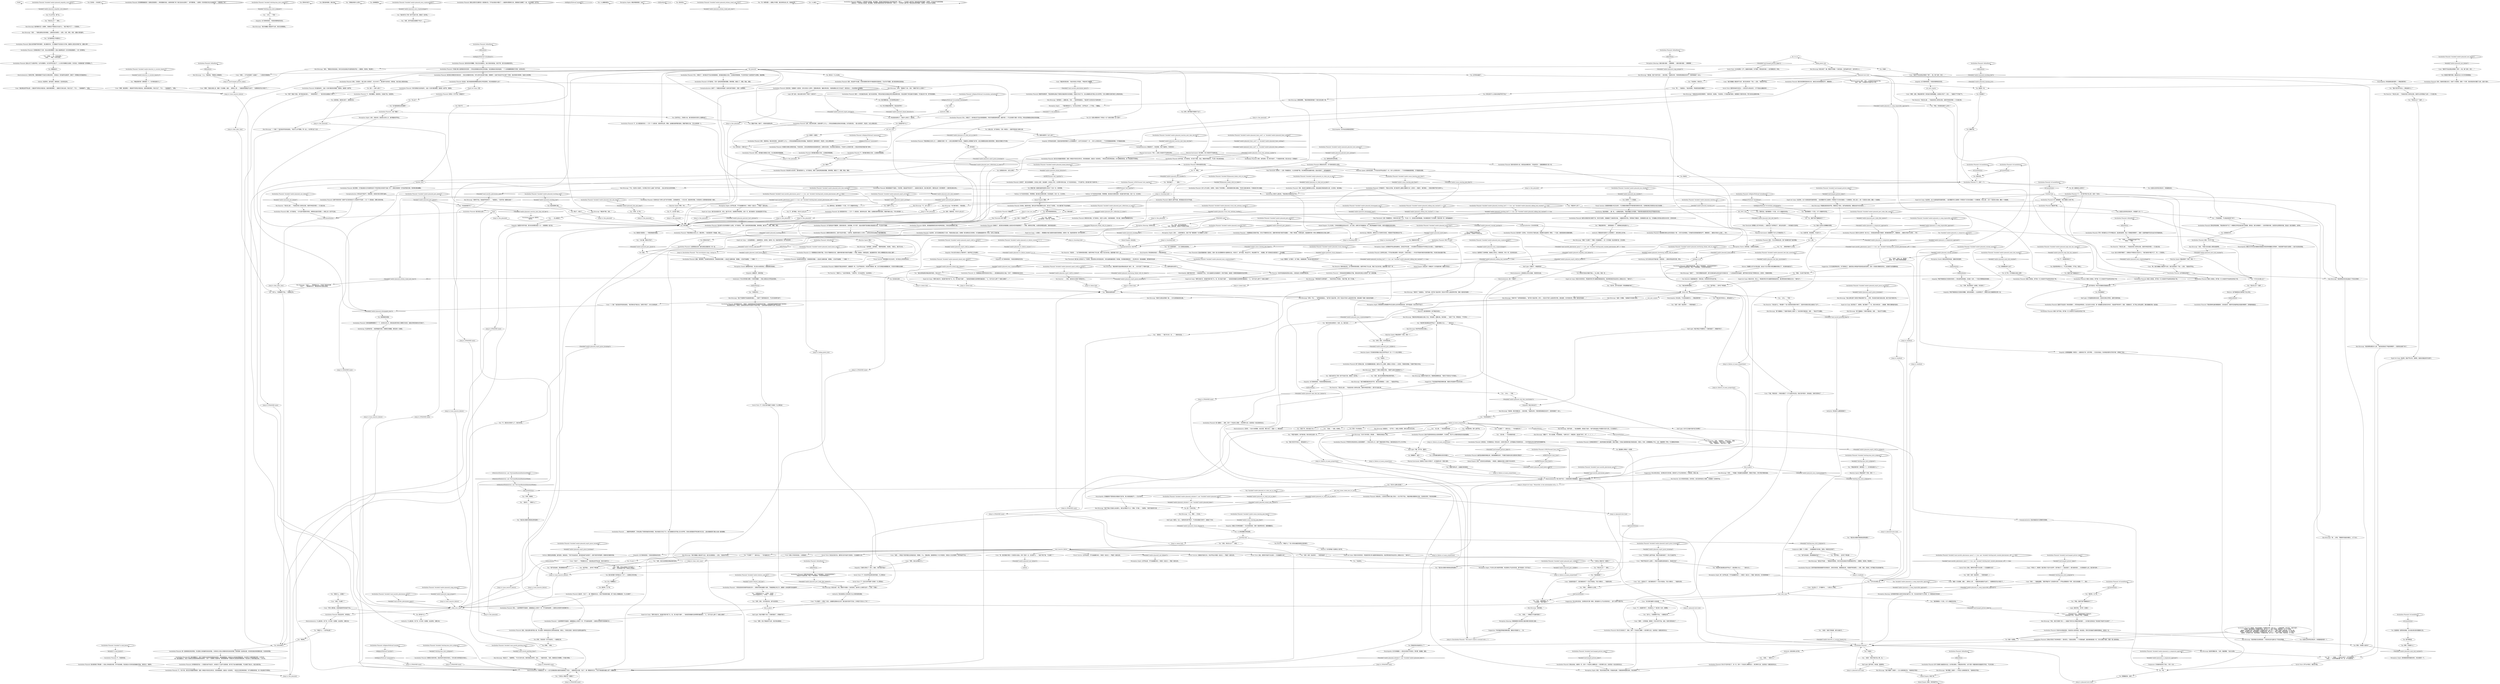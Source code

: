 # SEAFORT / INSULINDIAN PHASMID
# Interact with the Insulindian phasmid.
# ==================================================
digraph G {
	  0 [label="START"];
	  1 [label="input"];
	  2 [label="Insulindian Phasmid: 请不要再这样做了。"];
	  3 [label="Cuno: “看来竹节虫在那边好像有个*窝*——看。像个宝库，老兄……”"];
	  4 [label="Cuno: “是啊，老头子看起来不太好。我们得去看看他……”"];
	  5 [label="fail_at_phero"];
	  6 [label="Cuno: 他大大地咧开嘴笑了，仿佛他也不相信自己在说什么：“我们他妈的*看见*它了，哟——它是真的。”"];
	  7 [label="Empathy: 处于某种奇怪的、半紧张性精神症的状态。"];
	  8 [label="Perception (Sight): 在芦苇丛里，竹节虫躲藏的地方，你看见一道白光——*陶瓷*一般的白色。"];
	  9 [label="Suggestion: 节状的触须带着恐惧移动着，像是在寻找着什么……你。"];
	  10 [label="Inland Empire: 你闻了闻……"];
	  11 [label="Insulindian Phasmid: 通过眼角的余光，你看见一连串突然的动作传送到昆虫的节肢。一连串的超声波滴答声充满了你的耳朵……\n通过眼角的余光，你看见一连串突然的动作传送到竹节虫的节肢。一连串的超声波滴答声充满了你的耳朵……"];
	  12 [label="Authority: 他的自尊心在作祟。"];
	  13 [label="You: “你真的存在……”"];
	  14 [label="Insulindian Phasmid: IsCunoInParty()"];
	  15 [label="IsCunoInParty()", shape=diamond];
	  16 [label="!(IsCunoInParty())", shape=diamond];
	  17 [label="Esprit de Corps: 与此同时，在57分局检疫所的接待室里，一条折叠整齐的工装裤和一件橙色的飞行员夹克躺在一个衣帽柜里。夹克上面——是一个滚花的小铝块，藏在一个皮套里。"];
	  18 [label="Esprit de Corps: 一台快速照相机——崔格特阳光，迷你型。他转向一侧，检疫所里传来一阵不安的呻吟……"];
	  19 [label="Conceptualization: 正在向你祈祷。"];
	  20 [label="You: 告诉我——你在做什么？"];
	  21 [label="You: Variable[\"seafort.phasmid_wc_what_are_ya_doin\"]"];
	  22 [label="Variable[\"seafort.phasmid_wc_what_are_ya_doin\"]", shape=diamond];
	  23 [label="!(Variable[\"seafort.phasmid_wc_what_are_ya_doin\"])", shape=diamond];
	  24 [label="You: （低语。）“金，它在吐泡泡。”\n（低语。）“坤诺，它在吐泡泡。”"];
	  25 [label="Jump to: [PHASMID main]"];
	  26 [label="Insulindian Phasmid: 昆虫不经意地持续发出尖锐的摩擦声。它在移动，而关节上的簇状结构还在伪装成植物。"];
	  27 [label="Insulindian Phasmid: 芦苇样的生物没有停止尖锐的摩擦声——它耸立在你上方，离开了藏身的那片芦苇丛。簇状结构还在关节上沙沙作响。"];
	  28 [label="Authority: 现在他什么都愿意相信了。"];
	  29 [label="Kim Kitsuragi: “那个截瘫病人？她有可能知道，没错……”他似乎不太确定。"];
	  30 [label="Kim Kitsuragi: “我从没想过那个该死的*神秘动物学*会……好吧，现在我们知道它就在这里。我们*还会*找到它的。”"];
	  31 [label="Esprit de Corps: “那样大喊大叫，他怕是*真的*昏了头。呃，至少他还*活着*……”身穿蓝色制服的迈诺特警官皱起眉头：“让，也许*出什么事*了？他陷入困境了……”"];
	  32 [label="The Deserter: “神秘什么？”老人的耳朵捕捉到某种古怪的暗示。"];
	  33 [label="You: 舔一下你的手指。"];
	  34 [label="Insulindian Phasmid: Variable[\"seafort.phasmid_one_shudder\"]"];
	  35 [label="Variable[\"seafort.phasmid_one_shudder\"]", shape=diamond];
	  36 [label="!(Variable[\"seafort.phasmid_one_shudder\"])", shape=diamond];
	  37 [label="Insulindian Phasmid: 节肢动物耸立在你上方，僵在原地。一条后肢突然一阵抽搐，而你……"];
	  38 [label="Interfacing: 感觉什么都没有。节肢动物在你面前纹丝不动……"];
	  39 [label="Insulindian Phasmid: Variable[\"seafort.phasmid_wc_failure_counter\"] >= 1"];
	  40 [label="Variable[\"seafort.phasmid_wc_failure_counter\"] >= 1", shape=diamond];
	  41 [label="!(Variable[\"seafort.phasmid_wc_failure_counter\"] >= 1)", shape=diamond];
	  42 [label="Pain Threshold: 突然间——又是一阵痛楚掠过。比之前地更严重。你在嘴里尝到血腥的味道。昆虫也尝到了，突然抽搐起来……"];
	  43 [label="You: 它是很*不可思议*的。\n对于我来说，它是很*不可思议*的。"];
	  44 [label="Perception (Sight): 在周围的芦苇丛里快速移动，还有泥泞的水面……你注意到它的后肢会时不时地站立在水面上。它就是*那道*光……"];
	  45 [label="You: 我脑子有病。我疯了。对我来说就是这样。"];
	  46 [label="Insulindian Phasmid: 那是你的问题。对于我来说，没有什么结束。在我的脑海里，只有2副，或者是3副画面的空间。"];
	  47 [label="You: 明白了。解决了。"];
	  48 [label="Insulindian Phasmid: 你是暴力和难以抑制的奇迹。宇宙的真空，还有在那里燃烧的星星都害怕你。如果时间足够，你会把我们统统抹去，不会有什么东西来代替——而且对你来说可能只是个意外。"];
	  49 [label="Insulindian Phasmid: 她是个资产阶级。用不着一只三米高的竹节虫来告诉你这个吧。"];
	  50 [label="Half Light: 它可能拥有某种未知的、危险的生物化学特性，能帮它维持伪装。"];
	  51 [label="Insulindian Phasmid: 非常慢的毁灭他——只是因为他不肯走开。本来是为了让他不注意到我，我干扰了他大脑里的画面。不过他看了我太久。我正在毁灭他。"];
	  52 [label="Jump to: [the_phasmid]"];
	  53 [label="You: 在我见过的所有生物当中，你是最吓人的一个。"];
	  54 [label="You: 那好吧。忘了吧。"];
	  55 [label="Insulindian Phasmid: 你的眼睛接触到的一切都会回到那里——神经镜像的背后。如果你眨眼了呢？我们还会在这里吗？（请不要眨眼。）如果有一天你将我们的记忆混淆起来——或者遗忘了呢？"];
	  56 [label="Untitled hub"];
	  57 [label="Cuno: “该死。它去哪了？”"];
	  58 [label="Cuno: “妈的……”他眯起眼睛。“那是*陶瓷*吗？还有更多东西——芦苇丛里像是有个*窝*。我们应该偷瞄一下……我去……”"];
	  59 [label="Jump to: [cuno_massive_failure]"];
	  60 [label="Cuno: “哟，我们刚刚才看见一只该死的大昆虫，好吗？集中一点，别注意什么……”他四下看了看。“它去哪了？”"];
	  61 [label="You: “我不明白……我*喷了*费洛蒙……”"];
	  62 [label="Cuno: “坤诺不明白你什么意思——坤诺只知道那玩意真他妈大。真他妈见鬼了……”"];
	  63 [label="Insulindian Phasmid: Variable[\"whirling.lena_intro_midgreet\"]"];
	  64 [label="Variable[\"whirling.lena_intro_midgreet\"]", shape=diamond];
	  65 [label="!(Variable[\"whirling.lena_intro_midgreet\"])", shape=diamond];
	  66 [label="Authority: 现在他是真心为你在死亡岛上的表现感到满意。"];
	  67 [label="Savoir Faire: 不！闪光灯会吓跑那个生物的！马上警告他！"];
	  68 [label="Half Light: 我不好吃。别吃我。我很害怕。"];
	  69 [label="Kim Kitsuragi: 他突然清醒过来。“当然。我能理解，”他点头说到。"];
	  70 [label="You: “喂。”"];
	  71 [label="Jump to: [phasmid intro hub]"];
	  72 [label="Insulindian Phasmid: IsKimHere()"];
	  73 [label="IsKimHere()", shape=diamond];
	  74 [label="!(IsKimHere())", shape=diamond];
	  75 [label="Encyclopedia: 生物腹部的气管系统在你面前扩张开来，吸入和排放着空气——它在*闻*你。"];
	  76 [label="You: 让你的脚后跟落在坚实的地面上。"];
	  77 [label="You: 把你的手放下。"];
	  78 [label="Insulindian Phasmid: 无脊椎动物活了过来，发出尖锐的摩擦声。昆虫小脑袋两边的一对对复眼追随着你，一前一后地移动。"];
	  79 [label="Electrochemistry: 吸入你的气息——弥漫在微风中那股酸臭、油腻的化学信息素味道……"];
	  80 [label="failure_of_many_proportions"];
	  81 [label="Kim Kitsuragi: “没有……”他拿出那张白色的相纸。上面有彩虹的颜色——蓝色，白色，黄色，棕色，就像小孩的画作。"];
	  82 [label="Jump to: [failure_of_many_proportions]"];
	  83 [label="Authority: 警督身体内部有什么东西碎裂了。他的自尊心在作祟。"];
	  84 [label="The Deserter: “我没有……”出于某种奇怪的原因，他把手伸进了灰尘里。弄脏了自己的手指，困惑地像个孩子一样……"];
	  85 [label="Inland Empire: 永永远远。"];
	  86 [label="Kim Kitsuragi: “这样很好，这样很好，”警督举起相机，低语到。“别担心。我们可以的。”"];
	  87 [label="Half Light: 它要动了，你能感觉到！"];
	  88 [label="You: 我想知道你在想什么。"];
	  89 [label="Insulindian Phasmid: Variable[\"seafort.sense_hearing_pain_flash\"]"];
	  90 [label="Variable[\"seafort.sense_hearing_pain_flash\"]", shape=diamond];
	  91 [label="!(Variable[\"seafort.sense_hearing_pain_flash\"])", shape=diamond];
	  92 [label="You: 我的身体很疼。我在流血。"];
	  93 [label="Insulindian Phasmid: 我嗅到了，甚至是当你刚刚踏上这座岛屿的时候就嗅到了——草莓。新鲜的红草莓。从成熟变得更加成熟。很快你就会腐烂。"];
	  94 [label="Insulindian Phasmid: 火焰？哪里？"];
	  95 [label="Physical Instrument: 不是——这是三米高的竹节虫想出来的。"];
	  96 [label="You: *怎么会*？"];
	  97 [label="Jump to: [are_you_sure]"];
	  98 [label="You: 所以你看起来像芦苇，而且还吃芦苇？"];
	  99 [label="Insulindian Phasmid: *我*觉得我们应该吃掉它。当成一片树叶塞进嘴里。或者是一条芦苇。很美味。"];
	  100 [label="You: 我和你一样。"];
	  101 [label="Jump to: [the_phasmid]"];
	  102 [label="Kim Kitsuragi: “不。出什么事了？”"];
	  103 [label="Electrochemistry: 什么都没有，除了你，RCM的一名警探，站在原地，目瞪口呆。"];
	  104 [label="Jump to: [the_phasmid]"];
	  105 [label="You: “等等，你怎么知道这个竹节虫的？”\n等等——伊苏林迪竹节虫？你是怎么知道的？"];
	  106 [label="chat_with_cuno"];
	  107 [label="Jump to: [Insulindian Phasmid: \"The insect's head is crowned with r...\"]"];
	  108 [label="Insulindian Phasmid: Variable[\"seafort.phasmid_sugg_prepare\"]"];
	  109 [label="Variable[\"seafort.phasmid_sugg_prepare\"]", shape=diamond];
	  110 [label="!(Variable[\"seafort.phasmid_sugg_prepare\"])", shape=diamond];
	  111 [label="Inland Empire: 畏惧。你的味道不对。"];
	  112 [label="Jump to: [phasmid intro hub]"];
	  113 [label="You: “好吧，照相吧。”"];
	  114 [label="Insulindian Phasmid: 幽灵昆虫看着你挣脱出来，继续着催眠的动作。不清楚它到底有没有注意到你打算走开……"];
	  115 [label="Esprit de Corps: 一台相机——警督藏在外套口袋里的快速彩色照相机。他转向一侧，检疫所里传来一阵不安的呻吟……"];
	  116 [label="Insulindian Phasmid: 没有回应。它的嘴里发出一阵完全的、古老的沉默之声，还伴随着似乎是某种泡沫……它的节肢发出的尖锐声音将你重重环绕。"];
	  117 [label="Insulindian Phasmid: IsKimHere()"];
	  118 [label="IsKimHere()", shape=diamond];
	  119 [label="!(IsKimHere())", shape=diamond];
	  120 [label="Kim Kitsuragi: “我们的嫌犯看起来状态不好，我们应该看看他——还有……”他指向芦苇丛。"];
	  121 [label="Kim Kitsuragi: “帮他们？”他陷入短暂的沉默。“我看不出我们还能做些什么？”"];
	  122 [label="Insulindian Phasmid: Variable[\"coast.morells_pheromone_spray\"] == true  and  Variable[\"whirling.bath_washed_pheromones_off\"] == false"];
	  123 [label="Variable[\"coast.morells_pheromone_spray\"] == true  and  Variable[\"whirling.bath_washed_pheromones_off\"] == false", shape=diamond];
	  124 [label="!(Variable[\"coast.morells_pheromone_spray\"] == true  and  Variable[\"whirling.bath_washed_pheromones_off\"] == false)", shape=diamond];
	  125 [label="Insulindian Phasmid: Variable[\"coast.morells_pheromone_spray\"]"];
	  126 [label="Variable[\"coast.morells_pheromone_spray\"]", shape=diamond];
	  127 [label="!(Variable[\"coast.morells_pheromone_spray\"])", shape=diamond];
	  128 [label="Insulindian Phasmid: Variable[\"whirling.lena_intro_midgreet\"]"];
	  129 [label="Variable[\"whirling.lena_intro_midgreet\"]", shape=diamond];
	  130 [label="!(Variable[\"whirling.lena_intro_midgreet\"])", shape=diamond];
	  131 [label="you_met_cryptos"];
	  132 [label="You: “我应该喷费洛蒙的！”"];
	  133 [label="Insulindian Phasmid: Variable[\"seafort.phasmid_esprit_stuff_in_station\"]"];
	  134 [label="Variable[\"seafort.phasmid_esprit_stuff_in_station\"]", shape=diamond];
	  135 [label="!(Variable[\"seafort.phasmid_esprit_stuff_in_station\"])", shape=diamond];
	  136 [label="You: “警督，它在用*节肢*思考。”"];
	  137 [label="Jump to: [PHASMID main]"];
	  138 [label="You: （我肯定。）“我们可以的，金……”（继续向后退。）"];
	  139 [label="You: 在我心里。对于我来说，它是一种悲伤——源源不断地进入我的心脏。"];
	  140 [label="Insulindian Phasmid: 我没有。我的脑袋里甚至没有中枢神经系统。只有吃湿地植物的口器。"];
	  141 [label="Insulindian Phasmid: 不。我的腿试着独立活动，让走路变得很困难。"];
	  142 [label="You: 不，我不确定。你为什么这么问？"];
	  143 [label="Insulindian Phasmid: 我的腿试着独立活动，让走路变得很困难。"];
	  144 [label="You: ……怎么做到的？"];
	  145 [label="You: “好吧。忘了吧。”"];
	  146 [label="Insulindian Phasmid: 再见。一连串唧唧声环绕着你，就像悬崖边上的燕子一样，竹节虫移动前臂——鼓室在白色茎杆内侧清晰可见……"];
	  147 [label="Perception (Sight): ……下面好像有些什么！在它站立的地方，在芦苇丛中，上下浮动。一堆藏品。"];
	  148 [label="Jump to: [kim_after_chat]"];
	  149 [label="You: 我是不是严重癫痫发作了？"];
	  150 [label="Insulindian Phasmid: 请务必如此。或者有一天，其中一个你会闭上眼睛叹息——再次睁开之后，会发现这一切全没有存在过。"];
	  151 [label="Logic: 我的天啦，*金*有一台相机！"];
	  152 [label="Cuno: “看起来你是没疯，”他在你背后小声说到。“坤诺非常了解癫痫。”"];
	  153 [label="You: “那看起来是什么样的？”"];
	  154 [label="Cuno: “你只是盯着那只大昆虫看。”"];
	  155 [label="You: “它可以在水面上走。”"];
	  156 [label="endhub"];
	  157 [label="Kim Kitsuragi: “我们的嫌疑人看起来不太好。我们应该看看他——还有，”他指向芦苇丛。"];
	  158 [label="You: “我不该洗澡的，费洛蒙都被冲掉了！”"];
	  159 [label="Cuno: “就在那边的芦苇丛里——看起来不经常在外面活动。他妈的够狡猾的……我看见它滑过去的。现在它走了，不过……”他喘着粗气。“哇哦。”"];
	  160 [label="Savoir Faire: 放松。既然你*知道*它在这里——它还能藏多久呢？"];
	  161 [label="Perception (Hearing): 嘶嘶嘶嘶嘶-吱吱吱吱-滴滴-嘶嘶-吱吱吱吱-滴滴……"];
	  162 [label="Kim Kitsuragi: “我们需要一张相片——不然没人会相信我们的。”他继续拉开镜头……"];
	  163 [label="Insulindian Phasmid: Variable[\"seafort.dolores_said_hey\"]"];
	  164 [label="Variable[\"seafort.dolores_said_hey\"]", shape=diamond];
	  165 [label="!(Variable[\"seafort.dolores_said_hey\"])", shape=diamond];
	  166 [label="Insulindian Phasmid: 回到28公里外的一座小岛上，巨型昆虫移动着它的触须，探测着周围的空气，慢慢悠悠……像是在寻找什么东西……*你*。"];
	  167 [label="Electrochemistry: 你勉强迈出一步——这只无脊椎动物以离奇的速度做出了反应，一溜烟地滑过水面。它走了，像一颗跳跃的石头，只在平滑如镜的海面上留下一圈圈涟漪……"];
	  168 [label="PHASMID main"];
	  169 [label="You: （低语）“好吧，金，照张相。”\n（低语）“金，把相片再拿给我看看……”"];
	  170 [label="You: 把你的手放下。"];
	  171 [label="Kim Kitsuragi: “好吧……”伴随着一阵低缓的金属摩擦声，警督打开镜头，把它举到齐眼的高度。"];
	  172 [label="You: “这*的确*跟公牛喷雾有关！”"];
	  173 [label="Perception (Sight): 即使是野生动物摄影师也无法辨认出任何熟悉的形状，更不用说是一只巨大的竹节虫了。"];
	  174 [label="Kim Kitsuragi: 他的嘴角闪过一丝微笑，仿佛他也不相信自己在说什么：“我们*看见*它了——它是真的。”"];
	  175 [label="The Deserter: “现在怎么做……”你身后的老人突然复述到。他把手伸进灰烬里——那只手又脏又黑。"];
	  176 [label="Kim Kitsuragi: “看来它在那边好像有个巢……也许在那里能找到证据。”"];
	  177 [label="You: “老天爷，我不该洗澡的！费洛蒙都被冲掉了！”"];
	  178 [label="Insulindian Phasmid: Variable[\"seafort.phasmid_esprit_posse_incoming\"]"];
	  179 [label="Variable[\"seafort.phasmid_esprit_posse_incoming\"]", shape=diamond];
	  180 [label="!(Variable[\"seafort.phasmid_esprit_posse_incoming\"])", shape=diamond];
	  181 [label="Insulindian Phasmid: 一阵突如其来的颤栗掠过节肢。看来这种生物正从恍惚中一波一波地苏醒。"];
	  182 [label="Insulindian Phasmid: Variable[\"seafort.phasmid_inland_only_chance\"]"];
	  183 [label="Variable[\"seafort.phasmid_inland_only_chance\"]", shape=diamond];
	  184 [label="!(Variable[\"seafort.phasmid_inland_only_chance\"])", shape=diamond];
	  185 [label="Insulindian Phasmid: Variable[\"seafort.phasmid_wc_what_are_ya_doin\"]"];
	  186 [label="Variable[\"seafort.phasmid_wc_what_are_ya_doin\"]", shape=diamond];
	  187 [label="!(Variable[\"seafort.phasmid_wc_what_are_ya_doin\"])", shape=diamond];
	  188 [label="Insulindian Phasmid: 就连鸟儿都不知道。甚至就连水百合也不知道。"];
	  189 [label="You: 我是在做梦吗？出什么事了？"];
	  190 [label="Insulindian Phasmid: 对于我来说并不像那样。我有的是状态，没有情绪。举个例子，我会对意想不到的糖分奖励感到兴奋，不过这并不重要。"];
	  191 [label="Insulindian Phasmid: 不。你就是奇迹。"];
	  192 [label="Insulindian Phasmid: IsTHCPresent(\"shit_together\")"];
	  193 [label="IsTHCPresent(\"shit_together\")", shape=diamond];
	  194 [label="!(IsTHCPresent(\"shit_together\"))", shape=diamond];
	  195 [label="Esprit de Corps: 闪亮"];
	  196 [label="You: 凶手。"];
	  197 [label="Insulindian Phasmid: 她是人间炼狱。用不着一只三米高的竹节虫来告诉你这个吧。"];
	  198 [label="You: 我已经将整个世界遗忘过一次了——当我喝太多的时候。"];
	  199 [label="Cuno: “所有人都知道。这他妈就是伊苏林迪竹节虫。”"];
	  200 [label="Insulindian Phasmid: Variable[\"coast.morells_pheromone_spray\"]"];
	  201 [label="Variable[\"coast.morells_pheromone_spray\"]", shape=diamond];
	  202 [label="!(Variable[\"coast.morells_pheromone_spray\"])", shape=diamond];
	  203 [label="You: “那好吧。忘了吧。”"];
	  204 [label="Cuno: “它走了……”坤诺看向北方。“就在那边的芦苇丛里。妈的它居然可以……”"];
	  205 [label="Savoir Faire: 既然你知道它的存在——改天还可以再去找它。它不可能永远藏起来的……"];
	  206 [label="Cuno: “看来竹节虫在那边好像有个*窝*——看。像个宝库，老兄……”"];
	  207 [label="Insulindian Phasmid: Variable[\"coast.morells_pheromone_spray\"] == true  and  Variable[\"whirling.bath_washed_pheromones_off\"] == false"];
	  208 [label="Variable[\"coast.morells_pheromone_spray\"] == true  and  Variable[\"whirling.bath_washed_pheromones_off\"] == false", shape=diamond];
	  209 [label="!(Variable[\"coast.morells_pheromone_spray\"] == true  and  Variable[\"whirling.bath_washed_pheromones_off\"] == false)", shape=diamond];
	  210 [label="Insulindian Phasmid: Variable[\"seafort.phasmid_rc_composure_approach\"]"];
	  211 [label="Variable[\"seafort.phasmid_rc_composure_approach\"]", shape=diamond];
	  212 [label="!(Variable[\"seafort.phasmid_rc_composure_approach\"])", shape=diamond];
	  213 [label="Savoir Faire: 不！闪光灯会吓到那个生物的！马上警告他！"];
	  214 [label="Jump to: [taking_photo_hub]"];
	  215 [label="Jump to: [phasmid intro hub]"];
	  216 [label="Insulindian Phasmid: 他连看都没看右边的巨型昆虫一眼——而它也没有看他。它的触须在探测着周围的空气，慢慢悠悠……像是在寻找什么东西……*你*。"];
	  217 [label="Insulindian Phasmid: Variable[\"seafort.phasmid_concept_praying\"]"];
	  218 [label="Variable[\"seafort.phasmid_concept_praying\"]", shape=diamond];
	  219 [label="!(Variable[\"seafort.phasmid_concept_praying\"])", shape=diamond];
	  220 [label="You: （向上看。）“你在闻我的味道……”"];
	  221 [label="You: “现在怎么办？”（继续。）"];
	  222 [label="Kim Kitsuragi: “就是一片模糊，”他看着手中的相片说到。"];
	  223 [label="You: （大叫。）“不要！”"];
	  224 [label="You: “没人会相信我的……没人会相信这是真的。”"];
	  225 [label="Interfacing: 你是对的，某种水分让它变得闪闪发亮。你面前的节肢动物纹丝不动……"];
	  226 [label="You: 我想要更多。"];
	  227 [label="Insulindian Phasmid: 沉默，昆虫的口器周围吐出泡泡，歪起由融合骨板构成的头部。从左到右，毫无缘由。"];
	  228 [label="Insulindian Phasmid: 我存在。\n我存在。"];
	  229 [label="Empathy: 你开始向后退时，昆虫的身体里好像有什么东西被激活了。似乎它也向后退了一步……有什么东西告诉你——下次你再接触或者挣脱，它可能就会逃跑。"];
	  230 [label="Insulindian Phasmid: 不。你是清醒的。我是真的。光组成了我。这是真的。"];
	  231 [label="Insulindian Phasmid: 植物和动物的形状。还有*内在的*感觉。一团声响，我前臂内侧的小小共鸣——这种复杂性完全超出了我的理解范围。"];
	  232 [label="Insulindian Phasmid: 现在我可以告诉你那是什么感觉。对于我来说，它是一连串忽明忽暗的图像。某种黑暗，被打扰了。短暂。模糊。潮湿。"];
	  233 [label="Jump to: [the_phasmid]"];
	  234 [label="Insulindian Phasmid: 有时候，蜕皮的时候，我失去的节肢会重新长出来。有次出了点差错。一条小腿代替了失去的触须。"];
	  235 [label="Insulindian Phasmid: Variable[\"seafort.phasmid_inland_detective\"]"];
	  236 [label="Variable[\"seafort.phasmid_inland_detective\"]", shape=diamond];
	  237 [label="!(Variable[\"seafort.phasmid_inland_detective\"])", shape=diamond];
	  238 [label="Insulindian Phasmid: 是的。它们不介意。"];
	  239 [label="Insulindian Phasmid: 没人相信我的存在——几乎一个人都没有。直到你的出现，警探。血滴散发着草莓的香味。跨越平静的大海，千年以来的第一人。"];
	  240 [label="You: “我好像看到一个幻觉。关于人类最终的命运。”"];
	  241 [label="Insulindian Phasmid: IsHighestPolitical(\"ultraliberal\")"];
	  242 [label="IsHighestPolitical(\"ultraliberal\")", shape=diamond];
	  243 [label="!(IsHighestPolitical(\"ultraliberal\"))", shape=diamond];
	  244 [label="Insulindian Phasmid: Variable[\"seafort.phasmid_touching_hub\"] == true  and  Variable[\"seafort.phasmid_talking_hub_reached\"] == true"];
	  245 [label="Variable[\"seafort.phasmid_touching_hub\"] == true  and  Variable[\"seafort.phasmid_talking_hub_reached\"] == true", shape=diamond];
	  246 [label="!(Variable[\"seafort.phasmid_touching_hub\"] == true  and  Variable[\"seafort.phasmid_talking_hub_reached\"] == true)", shape=diamond];
	  247 [label="Insulindian Phasmid: 就这样，它走了——像一颗跳跃的石头，滑过平滑如镜的海面。除了水面上的圈圈涟漪，什么也没剩下……"];
	  248 [label="Insulindian Phasmid: 我已经这么做了。"];
	  249 [label="Insulindian Phasmid: 如果不是你的呢？如果产生幻觉的是这只三米高的竹节虫呢——当一个人傻站着，目瞪口呆的时候。"];
	  250 [label="You: 我不想知道。"];
	  251 [label="Insulindian Phasmid: 所以它*已经*发生了。有一天，其中一个你会闭上眼睛叹息——再次睁开之后，会发现这一切都没有存在过。"];
	  252 [label="Insulindian Phasmid: IsKimHere()"];
	  253 [label="IsKimHere()", shape=diamond];
	  254 [label="!(IsKimHere())", shape=diamond];
	  255 [label="Cuno: “哇哦……它不会有毒吧？太操蛋了……”小孩担忧地看着你。"];
	  256 [label="You: “坤诺。我是不是严重癫痫发作了？”"];
	  257 [label="Cuno: “不，别装腔作势了。你这是怎么了？我们是一队的，是警察。”"];
	  258 [label="You: “我好像看到一个幻觉。关于人类最终的命运。”"];
	  259 [label="You: “现在怎么办？”[离开。]"];
	  260 [label="Empathy: 处于某种奇怪的、半紧张性精神症的状态。"];
	  261 [label="Cuno: 水面上只有你的回音。小孩看着你……"];
	  262 [label="You: “看在*老天爷*的份上，那到底是什么？”"];
	  263 [label="Insulindian Phasmid: Variable[\"seafort.phasmid_ency_cryptozoologist\"]"];
	  264 [label="Variable[\"seafort.phasmid_ency_cryptozoologist\"]", shape=diamond];
	  265 [label="!(Variable[\"seafort.phasmid_ency_cryptozoologist\"])", shape=diamond];
	  266 [label="Savoir Faire: 你还会见到它的。既然你已经*知道*它是真的，它还能藏多久呢？"];
	  267 [label="You: “我应该从莫雷尔那里拿走费洛蒙的！”"];
	  268 [label="Kim Kitsuragi: “我的相机。”"];
	  269 [label="Kim Kitsuragi: “我才不是那种不知道拍照的傻瓜……”他停下了摆弄相机的手，不过并没有把它放下。"];
	  270 [label="Insulindian Phasmid: 一阵突如其来的吱喳声弥漫在空中——那根手杖移动着整个身体，节肢能够独立地工作，就像是一台构造精巧的机器零件……"];
	  271 [label="Empathy: 这里面蕴藏着一种悲伤——或者来自于你，源于梦境……它还在你身边，你对她说的那句可怜的*嗨*，即使到了现在……"];
	  272 [label="You: （低语。）“没错。祈祷吧。”"];
	  273 [label="You: （大叫。）“不要！”"];
	  274 [label="Empathy: 处于某种奇怪的、半紧张性精神症的状态。"];
	  275 [label="Kim Kitsuragi: “我知道。我们*本来*应该……我也有错。”他望向对岸。手里的那张相纸还在风干，沮丧地低垂了一会儿。"];
	  276 [label="Insulindian Phasmid: 芦苇一样的簇毛从关节中伸展出来。昆虫移动前臂，发出一阵微弱的嘶嘶声——像是一台磁带被破坏后仍在运行的开盘录音机。"];
	  277 [label="Kim Kitsuragi: “哪里？它去哪了？”警督一手拿着相机——另一只手拿着一张白色相片纸，正在显影。"];
	  278 [label="Kim Kitsuragi: “安瓿会发出响亮的嘶嘶声。”他转向你，低语到。“你说得对。它可能会被吓跑的。我需要找个更好的时刻，等它没往这边看的时候。”"];
	  279 [label="Jump to: [alone hub]"];
	  280 [label="Jump to: [alone hub]"];
	  281 [label="Encyclopedia: 或者*里亚辛塔*，一种奥西登竹节虫，它的大脑储存在四条像树叶一样的节肢里。或者是一种拥有智能触角的拟态章鱼……"];
	  282 [label="Insulindian Phasmid: Variable[\"XP.phasmid_thinks_with_its_limbs\"]"];
	  283 [label="Variable[\"XP.phasmid_thinks_with_its_limbs\"]", shape=diamond];
	  284 [label="!(Variable[\"XP.phasmid_thinks_with_its_limbs\"])", shape=diamond];
	  285 [label="Insulindian Phasmid: 对于我来说，它是一连串忽明忽暗的图像。某种黑暗，被侵入了。短暂。黯淡。潮湿。"];
	  286 [label="Pain Threshold: 换个话题！"];
	  287 [label="are_you_sure"];
	  288 [label="Insulindian Phasmid: 我是竹节虫目的一种未知物种——伊苏林迪洲特有的。在过去的350年里，我一直隐藏在显而易见的地方，伪装成芦苇的样子。塑造、克隆着自己，到了晚上会现出原形，跟垃圾桶和浮标一起玩耍。"];
	  289 [label="Insulindian Phasmid: 第一批移居者没有发现我，宗主国的土地测量师没有发现我。大革命的士兵和占领国的官员没有发现我。甚至是第一批来到这里，却没有驻留此地的赛美岛民，也没有发现我。"];
	  290 [label="Insulindian Phasmid: 不。*你*才有。我们这次相遇的寓意是：我是一种相对中性的生命形式，而你是极端的，能吞没一切的疯狂。一种反复无常的神经系统，对于这颗星球来说，是一种全新的不祥预兆。"];
	  291 [label="Jump to: [the_phasmid]"];
	  292 [label="Jump to: [the_phasmid]"];
	  293 [label="You: “没什么。只是看看竹节虫。一切都很正常。”"];
	  294 [label="kim_after_chat"];
	  295 [label="You: 那我看起来什么样？"];
	  296 [label="Insulindian Phasmid: 嘶嘶声和嘀嗒声，节肢动物伸出类似下颌部位的触须再次向你致意。你就在它的正下方，抬头望着那白色节肢上巨大的甲壳。它的小眼睛并没有盯着什么特别的目标。"];
	  297 [label="Suggestion: 你从未有过机会。当你靠近的它那一瞬间，感觉就有什么不太对劲的地方……那个生物不*喜欢*你。"];
	  298 [label="You: “那是什么，水里面？”"];
	  299 [label="Jump to: [endhub]"];
	  300 [label="Empathy: 处于某种奇怪的、半紧张性精神症的状态。"];
	  301 [label="Jump to: [phasmid intro hub]"];
	  302 [label="Insulindian Phasmid: Variable[\"seafort.phasmid_esprit_posse_incoming\"]"];
	  303 [label="Variable[\"seafort.phasmid_esprit_posse_incoming\"]", shape=diamond];
	  304 [label="!(Variable[\"seafort.phasmid_esprit_posse_incoming\"])", shape=diamond];
	  305 [label="Savoir Faire: 空气从中穿过，细长的节肢。"];
	  306 [label="Kim Kitsuragi: “我们*需要*一张相片——没人会相信我们的。”他继续拉开镜头……"];
	  307 [label="You: “打住。让我先靠近一点。”\n“它在害怕。*现在*就停下。”"];
	  308 [label="The Deserter: 没人听到你的低语。在你背后，逃兵沮丧地坐在火堆旁，对周围的一切浑然不觉。"];
	  309 [label="Insulindian Phasmid: 被相机对准的时候，昆虫的动作没有任何变化。它的注意力依然固定在你身上。"];
	  310 [label="Encyclopedia: 你也没有。不过你知道谁可以——神秘动物学家！"];
	  311 [label="You: “看在老天爷的份上，那到底是什么？”"];
	  312 [label="You: “我应该帮助那些神秘动物学家的。现在太迟了……”"];
	  313 [label="Reaction Speed: 神秘动物学？天啦，真有一个……"];
	  314 [label="Esprit de Corps: 内陆300米的地方，特别顾问特兰特·海德斯塔姆竖起耳朵。随迁警官维克玛站在码头上朝他点点头：“我听见了。”"];
	  315 [label="Insulindian Phasmid: 生物的胳膊稍微颤抖了一下。在你的头顶上方，那些宛如黑珍珠的小眼睛闪闪发亮，被通过神经系统的光芒迷住了。"];
	  316 [label="Insulindian Phasmid: 看到里面是不可能的。只有壳质，假装成芦苇的样子——或者是打磨过的，像大理石茎杆。偶然发出的一系列嘀嗒声，人类的耳朵难以辨认。"];
	  317 [label="You: 现在不行……"];
	  318 [label="You: 侵入——被什么侵入？"];
	  319 [label="You: 这是我的杰作。"];
	  320 [label="Insulindian Phasmid: 当你倒下，我们会来鼓舞你，在你身上发芽、宛如旗帜，在你身上开花，在天葬中将你分离。为了纪念你的逝去。（不过我不会，因为我只是个吃树叶的。）"];
	  321 [label="Volition: 为了纪念你的意志，荣誉警督。面对绝对无情的恐惧，你没有崩溃。日复一日。分分秒秒。"];
	  322 [label="Insulindian Phasmid: 你也能吃掉它。当成一片树叶塞进你的嘴里。很美味。或者是一条芦苇。"];
	  323 [label="You: 不。这只是个意外。"];
	  324 [label="Insulindian Phasmid: Variable[\"seafort.phasmid_reaction_so\"]"];
	  325 [label="Variable[\"seafort.phasmid_reaction_so\"]", shape=diamond];
	  326 [label="!(Variable[\"seafort.phasmid_reaction_so\"])", shape=diamond];
	  327 [label="Kim Kitsuragi: “我觉得我们应该照张相——然后你应该*远离*这个不知名的物种。”"];
	  328 [label="You: 我会的。"];
	  329 [label="Insulindian Phasmid: Variable[\"seafort.phasmid_reaction_next_time_will_flee\"]"];
	  330 [label="Variable[\"seafort.phasmid_reaction_next_time_will_flee\"]", shape=diamond];
	  331 [label="!(Variable[\"seafort.phasmid_reaction_next_time_will_flee\"])", shape=diamond];
	  332 [label="Kim Kitsuragi: “没有。”你很少会在他脸上看到这副表情。"];
	  333 [label="You: 你有没有不小心吃掉过其他芦苇竹节虫？"];
	  334 [label="Insulindian Phasmid: Variable[\"seafort.phasmid_logic_kim_has_camera\"]"];
	  335 [label="Variable[\"seafort.phasmid_logic_kim_has_camera\"]", shape=diamond];
	  336 [label="!(Variable[\"seafort.phasmid_logic_kim_has_camera\"])", shape=diamond];
	  337 [label="Cuno: “这太恶心了。它*很像*你……”小孩长大了嘴巴。"];
	  338 [label="Cuno: “像是一只水蜘蛛，或者……那种水上漂……”他激动地话都说不出来了。“当警察真尼玛太*疯狂*了。”"];
	  339 [label="Jump to: [endhub]"];
	  340 [label="Insulindian Phasmid: Variable[\"seafort.phasmid_interfacing_thinks_with_its_limbs\"]"];
	  341 [label="Variable[\"seafort.phasmid_interfacing_thinks_with_its_limbs\"]", shape=diamond];
	  342 [label="!(Variable[\"seafort.phasmid_interfacing_thinks_with_its_limbs\"])", shape=diamond];
	  343 [label="Visual Calculus: 在芦苇丛里，竹节虫躲藏的地方，你看见一道白光——*陶瓷*一般的白色。"];
	  344 [label="You: “我应该从莫雷尔那里拿走费洛蒙的！”"];
	  345 [label="You: “我本来可以了解一些竹节虫的习性。跟他们一起寻找。”"];
	  346 [label="Reaction Speed: 神秘动物学？天啦，真有一个……"];
	  347 [label="Insulindian Phasmid: 那个生物站立着，长长的腿像踩着高跷，触须从它头上垂落，就像女人的发丝——白色的，顶端有些卷曲。它离你不超过5步远。"];
	  348 [label="Insulindian Phasmid: 生物节肢依然继续着循环的祈祷动作，没有任何改变。里面是瓷白色，外面是芦苇的颜色——米黄，浅棕，有条纹。你不确定它有没有被吓到。"];
	  349 [label="Jump to: [yard.hanged_picture_taken]"];
	  350 [label="Insulindian Phasmid: 泡沫颜色逐渐变深，仿佛烧焦的焦糖——昆虫的口器移动着、咀嚼着。小泡沫开始破裂，一个接着一个……"];
	  351 [label="Perception (Smell): 散发出同样的味道，就像灼热的夏季。"];
	  352 [label="You: “别向我祈祷。我什么都不是。”"];
	  353 [label="You: “我不该洗澡的，费洛蒙都被冲掉了！”"];
	  354 [label="You: “你没有拍到吗？”"];
	  355 [label="Empathy: 现在已经太迟了。"];
	  356 [label="fail_at_phero"];
	  357 [label="Insulindian Phasmid: 你看见昆虫转向他，伸出了下颌的触须。它的动作突然变快了。\n你看见竹节虫转向他，伸出了下颌的触须。它的动作突然变快了。"];
	  358 [label="You: 告诉他也没用……"];
	  359 [label="Insulindian Phasmid: Variable[\"whirling.lena_intro_midgreet\"]"];
	  360 [label="Variable[\"whirling.lena_intro_midgreet\"]", shape=diamond];
	  361 [label="!(Variable[\"whirling.lena_intro_midgreet\"])", shape=diamond];
	  362 [label="You: 小心地抚摸镰刀样的前臂。"];
	  363 [label="Interfacing: 在它光滑洁白的节肢内部，你感觉到……某种非常私密的东西。想法。"];
	  364 [label="You: 这是你一个人的秘密。"];
	  365 [label="Insulindian Phasmid: 又一阵颤栗通过生物的节肢。它的关节重新恢复生机，就像中断的唱片继续开始播放——带着一种摇曳、祈祷的姿态。就连像黑珍珠一样的小眼睛都没有从你身上挪开……"];
	  366 [label="Half Light: 有那么一会儿，他害怕你没有*明白*，不过现在看着它的样子，他镇定了许多。"];
	  367 [label="Insulindian Phasmid: Variable[\"seafort.phasmid_interf_bine\"]"];
	  368 [label="Variable[\"seafort.phasmid_interf_bine\"]", shape=diamond];
	  369 [label="!(Variable[\"seafort.phasmid_interf_bine\"])", shape=diamond];
	  370 [label="Kim Kitsuragi: “一个巢穴？”他压低的声音有些紧张。“现在什么也不要做。等一会儿，也许等它走了之后……”"];
	  371 [label="You: 在城市里，到处都是。它在变*小*。"];
	  372 [label="Insulindian Phasmid: 当然，相比你的恐惧，这根本算不上什么——所有创造物都会反映在你的前脑。在可怕真实里，一面火焰的镜子。恒定的，永无止境的诅咒。"];
	  373 [label="You: “金。我是不是严重癫痫发作了？”"];
	  374 [label="Kim Kitsuragi: “好吧。”警督顿了几秒，问到：“跟案子有什么关联吗？”"];
	  375 [label="Encyclopedia: 也许你会觉得很有意思呢！"];
	  376 [label="You: 这也太疯狂了。"];
	  377 [label="Insulindian Phasmid: Variable[\"seafort.phasmid_touching_hub\"]"];
	  378 [label="Variable[\"seafort.phasmid_touching_hub\"]", shape=diamond];
	  379 [label="!(Variable[\"seafort.phasmid_touching_hub\"])", shape=diamond];
	  380 [label="Kim Kitsuragi: “它走了……”警督看向北方，手抬到了眉毛的位置。\n“它走了……”警督看向北方，相机徒劳地从他指尖垂落。"];
	  381 [label="Authority: 什么都没有，除了你，RCM的一名警探，站在原地，目瞪口呆。"];
	  382 [label="Perception (Sight): 看来像是某种筑巢的材料。你应该搜寻一下。"];
	  383 [label="Insulindian Phasmid: Variable[\"seafort.phasmid_intro_hub_reached\"]"];
	  384 [label="Variable[\"seafort.phasmid_intro_hub_reached\"]", shape=diamond];
	  385 [label="!(Variable[\"seafort.phasmid_intro_hub_reached\"])", shape=diamond];
	  386 [label="Empathy: 他感到*非常*失望，因为你没有警告他这一点——或者跟他一起计划。"];
	  387 [label="Insulindian Phasmid: 我们猜想，它可能会像26亿年前那场消灭了所有厌氧生命的氧气浩劫一样——那是生物体第一次开始呼吸的时候，但你情况更加糟糕。"];
	  388 [label="You: “坤诺……那里有什么东西。”"];
	  389 [label="Volition: 他说得对。振作起来，继续前进。还会有机会的。"];
	  390 [label="Empathy: 就像笑声。某种幸福。"];
	  391 [label="get_even_closer_climb_into_its_mouth"];
	  392 [label="Insulindian Phasmid: 寂静。嘀嗒嘀嗒。泡沫颜色逐渐变深，仿佛烧焦的焦糖——昆虫的口器移动着、咀嚼着。小泡沫开始破裂，一个接着一个……"];
	  393 [label="Insulindian Phasmid: 无脊椎动物停住了，高高举起镰刀般的胳膊，歪起小脑袋，它是由口器周围的融合骨板构成的。有那么一秒钟，这尊雕像静止不动，之后，随着嘀嗒一声响，它又重新动作起来。"];
	  394 [label="Insulindian Phasmid: 相机尖锐的闪光像利剑一般划破长空。竹节虫在强光中僵住了——脑袋转向警督的方向。像是被闪光催眠了一般，它在你面前一动不动。"];
	  395 [label="Shivers: 你胳膊上的汗水冷若冰霜。站在这个巨大壳质大理石雕像的阴影之下，你仿佛也被冻住了。"];
	  396 [label="Half Light: *绝对*跟公牛喷雾有关！它被你驱赶了，好像是吓到了。"];
	  397 [label="The Deserter: “那是什么？”逃兵环顾四周。“只是芦苇，它们在捉弄你，右派的家伙……”"];
	  398 [label="Reaction Speed: 警告！"];
	  399 [label="Jump to: [touching hub]"];
	  400 [label="You: 把它擦掉。"];
	  401 [label="the_phasmid"];
	  402 [label="Jump to: [the_phasmid]"];
	  403 [label="Physical Instrument: 官方看来，是三米高的竹节虫解决的。"];
	  404 [label="Insulindian Phasmid: Variable[\"seafort.phasmid_thats_cool\"]  or  Variable[\"seafort.phasmid_thats_nothing\"]"];
	  405 [label="Variable[\"seafort.phasmid_thats_cool\"]  or  Variable[\"seafort.phasmid_thats_nothing\"]", shape=diamond];
	  406 [label="!(Variable[\"seafort.phasmid_thats_cool\"]  or  Variable[\"seafort.phasmid_thats_nothing\"])", shape=diamond];
	  407 [label="Insulindian Phasmid: 所以，你看见了，有时候当竹节虫也是很困难的。所有天性都是某种恐惧，或者冲突——不过没有哪个像你一样可怕。所有创造物都会反映在你的前脑。"];
	  408 [label="You: 我生来就是探测你的。"];
	  409 [label="You: 这算不上什么。"];
	  410 [label="Authority: 登场"];
	  411 [label="Insulindian Phasmid: 他的状态非常糟糕，现在正在迅速恶化。他以为我对他有益，其实不然。我只会加速他的恶化。"];
	  412 [label="Insulindian Phasmid: IsHighestPolitical(\"moralist\")"];
	  413 [label="IsHighestPolitical(\"moralist\")", shape=diamond];
	  414 [label="!(IsHighestPolitical(\"moralist\"))", shape=diamond];
	  415 [label="Insulindian Phasmid: 她是人间炼狱。用不着一只三米高的竹节虫来告诉你这个吧。"];
	  416 [label="Insulindian Phasmid: 看起来不像。"];
	  417 [label="You: 那样的话，我好像看到一个幻觉。关于人类最终的命运。"];
	  418 [label="You: 好吧。只是在看一只竹节虫而已。一切都很正常。"];
	  419 [label="Logic: 那个逃兵，他在这里已经待了*很长*一段时间了。"];
	  420 [label="You: 等等，灰域是什么？"];
	  421 [label="Insulindian Phasmid: 而且还非常、非常危险。"];
	  422 [label="You: “天啊，我记得金有一台相机。你也有吗？”"];
	  423 [label="Jump to: [Esprit de Corps: \"Meanwhile, in the antechamber of th...\"]"];
	  424 [label="IsHardcoreModeActive()  and  WasGameBeatenInHardcoreMode()"];
	  425 [label="IsHardcoreModeActive()  and  WasGameBeatenInHardcoreMode()", shape=diamond];
	  426 [label="!(IsHardcoreModeActive()  and  WasGameBeatenInHardcoreMode())", shape=diamond];
	  427 [label="Esprit de Corps: 与此同时，在57分局检疫所的接待室里，一条折叠整齐的工装裤和一件黑色的飞行员夹克躺在一个衣帽柜里。夹克上面——是一个滚花的小铝块，藏在一个皮套里。"];
	  428 [label="You: 眨眼。（很快。）"];
	  429 [label="Insulindian Phasmid: 是的。对于我来说，一切*总是*普通而寻常的。神明待在他的天堂里——地球上的一切平平无奇。"];
	  430 [label="Empathy: 处于某种奇怪的、半紧张性精神症的状态。"];
	  431 [label="You: “我觉得它跑进那边的芦苇丛了，就在那座小岛上……”（指向北方。）"];
	  432 [label="You: “该死，我不知道这会跟案子*有关*……”"];
	  433 [label="Cuno: “伙计，别怪自己了，我们刚刚发现了一只巨大的昆虫。可没人做到过……”他望向对岸。"];
	  434 [label="You: “你说得对。真的巨大。”"];
	  435 [label="You: 小心翼翼地靠近。"];
	  436 [label="You: Variable[\"seafort.phasmid_rc_composure_approach\"]"];
	  437 [label="Variable[\"seafort.phasmid_rc_composure_approach\"]", shape=diamond];
	  438 [label="!(Variable[\"seafort.phasmid_rc_composure_approach\"])", shape=diamond];
	  439 [label="Jump to: [phasmid intro hub]"];
	  440 [label="Perception (Smell): 最微弱的味道，你之前从未感觉到过。就像烧焦的玫瑰花。"];
	  441 [label="Insulindian Phasmid: Variable[\"seafort.phasmid_smell_burnt_roses\"]"];
	  442 [label="Variable[\"seafort.phasmid_smell_burnt_roses\"]", shape=diamond];
	  443 [label="!(Variable[\"seafort.phasmid_smell_burnt_roses\"])", shape=diamond];
	  444 [label="Jump to: [PHASMID main]"];
	  445 [label="Jump to: [failure_of_many_proportions]"];
	  446 [label="Volition: 控制住这种遗憾。振作起来，继续前进。下辈子你会成功的，那时候你就不会犯错了。这辈子就尽你所能吧，趁着你还活着的时候。"];
	  447 [label="Esprit de Corps: “那样大喊大叫，他怕是*真的*昏了头。呃，至少他还*活着*……”身穿蓝色制服的迈诺特警官皱起眉头：“让，也许*出什么事*了？他陷入困境了……”"];
	  448 [label="Esprit de Corps: 内陆300米，码头上，特别顾问特兰特·海德斯塔姆竖起耳朵。随迁警官维克玛朝他点点头：“我听见了。”"];
	  449 [label="Kim Kitsuragi: “神经系统可以那样展开……”他在你背后小声说到。“通过节肢，像一只乌贼。”"];
	  450 [label="Visual Calculus: 某种倒数计时正在进行。你只有这么多思考的时间……"];
	  451 [label="Suggestion: 它们充满崇拜和好奇。对于某种轮子，或者至高父神周身环绕的统治权的崇拜。还有一只普通大黄蜂的好奇心，品尝着汽水的甜蜜味道。"];
	  452 [label="Insulindian Phasmid: Variable[\"seafort.phasmid_touching_hub\"]"];
	  453 [label="Variable[\"seafort.phasmid_touching_hub\"]", shape=diamond];
	  454 [label="!(Variable[\"seafort.phasmid_touching_hub\"])", shape=diamond];
	  455 [label="Insulindian Phasmid: 它伸展来开，节肢太过纤细，进行着世界上最难以理解的行动；还有你——看着它，嘴巴微张……你根本想象不到它在想什么。"];
	  456 [label="Pain Threshold: 又是一阵痛楚掠过。你再次将它咽了下去，不过这一次，还有部分依然残留着。你在嘴里尝到了它的滋味。昆虫也是一样，突然抽搐起来……"];
	  457 [label="Insulindian Phasmid: 当你转过身去，竹节虫也做出跟你一样的动作，它踩在水面上——纤长的节肢承托着羽毛般轻重的节肢，并没有打破水面的平静。"];
	  458 [label="Insulindian Phasmid: Variable[\"seafort.phasmid_perc_reflections_in_water\"]"];
	  459 [label="Variable[\"seafort.phasmid_perc_reflections_in_water\"]", shape=diamond];
	  460 [label="!(Variable[\"seafort.phasmid_perc_reflections_in_water\"])", shape=diamond];
	  461 [label="You: 我想变成你这种动物。"];
	  462 [label="Physical Instrument: 这就解释了为什么它的触须变小了。"];
	  463 [label="Jump to: [the_phasmid]"];
	  464 [label="Insulindian Phasmid: 你想当一只竹节虫？你确定吗？"];
	  465 [label="Insulindian Phasmid: Variable[\"seafort.phasmid_esprit_arriving\"]"];
	  466 [label="Variable[\"seafort.phasmid_esprit_arriving\"]", shape=diamond];
	  467 [label="!(Variable[\"seafort.phasmid_esprit_arriving\"])", shape=diamond];
	  468 [label="You: “案子？跟这个相比，案子根本毫无意义。”（神经质地笑了。）“我已经完全超脱这个案子了。”"];
	  469 [label="Reaction Speed: 等等，所以……"];
	  470 [label="You: 我没有那种力量。"];
	  471 [label="Kim Kitsuragi: “我觉得现在你应该远离这个不知名的物种……”"];
	  472 [label="You: 这就是我一直等待的黄昏。自从我在旅社房间里醒来之后。"];
	  473 [label="Cuno: “等等，我们必须做点什么！”"];
	  474 [label="Cuno: “不过坤诺什么都不知道。坤诺只知道你臭死了，所以它会离开你。”"];
	  475 [label="Esprit de Corps: “那样大喊大叫，他怕是*真的*昏了头。呃，至少他还*活着*……”身穿蓝色制服的迈诺特警官皱起眉头：“让，也许*出什么事*了？他陷入困境了……”"];
	  476 [label="You: “好吧，是的，也许你是对的。我不会恐慌的。”"];
	  477 [label="Insulindian Phasmid: ……"];
	  478 [label="phasmid intro hub"];
	  479 [label="Perception (Sight): 看起来像是相机！太好了！"];
	  480 [label="Insulindian Phasmid: Variable[\"seafort.phasmid_perc_looks_like_camera\"]"];
	  481 [label="Variable[\"seafort.phasmid_perc_looks_like_camera\"]", shape=diamond];
	  482 [label="!(Variable[\"seafort.phasmid_perc_looks_like_camera\"])", shape=diamond];
	  483 [label="do_it_to_it"];
	  484 [label="You: “听我的！”"];
	  485 [label="You: “别害怕……”"];
	  486 [label="Insulindian Phasmid: IsKimHere()"];
	  487 [label="IsKimHere()", shape=diamond];
	  488 [label="!(IsKimHere())", shape=diamond];
	  489 [label="You: “我应该从莫雷尔那里拿走费洛蒙的！”"];
	  490 [label="Jump to: [failure_of_many_proportions]"];
	  491 [label="Kim Kitsuragi: “我试过了，”他解释到。“不过它动作太快。我的安瓿还没弄好。而且……”他振作起来。“该死。我相信自己的眼睛。它*就在*那里。”"];
	  492 [label="Kim Kitsuragi: “那个截瘫病人？*或者*是海岸上的那个人？他们是有可能知道，没错……”他似乎不太确定。"];
	  493 [label="Electrochemistry: 像一个瘾君子……"];
	  494 [label="Interfacing: 它出奇地纤弱——触须卷曲的末端，仿佛新生的藤蔓。甚至还有一点潮湿。"];
	  495 [label="Visual Calculus: 仿佛某种倒数计时正在进行，它正慢慢处理着信号传递的那压倒性的光亮。无脊椎动物正渐渐恢复对自己的控制……"];
	  496 [label="Insulindian Phasmid: 又一阵颤栗通过前臂传到你的手掌心——感觉像是血液流过大脑。它来了，你慢慢收回自己的手。"];
	  497 [label="You: 不，等等。"];
	  498 [label="You: 火焰，在燃烧。\n对于我来说，它是火焰，在燃烧。"];
	  499 [label="Perception (Sight): 还有……水里好像有光，就在下面？像是塑料？也许藏着什么东西？"];
	  500 [label="hoarder_here"];
	  501 [label="Perception (Sight): 当然，没有时间。昆虫耸立在你上方，离开藏身的芦苇丛。"];
	  502 [label="You: 心里。"];
	  503 [label="Insulindian Phasmid: 我对城市一无所知。它仅仅存在于我的边缘。是我偶尔会旋转的一颗球。一个玩具，或者是废墟垃圾箱的圆筒。"];
	  504 [label="You: *这*就是我想出来的解释？"];
	  505 [label="Insulindian Phasmid: 我们这次相遇的寓意是：我是一种相对中性的生命形式，而你是极端的，能吞没一切的疯狂。一种反复无常的神经系统，对于这颗星球来说，是一种全新的不祥预兆。"];
	  506 [label="You: 看见没！什么也没有。"];
	  507 [label="You: 现在我该说再见了。我没什么想法了。就这些。"];
	  508 [label="Jump to: [the_phasmid]"];
	  509 [label="Insulindian Phasmid: 不。没人相信我的存在——几乎一个人都没有。直到你的出现，警探。血滴散发着草莓的香味。跨越平静的大海，千年以来的第一人。"];
	  510 [label="You: 你有毒吗？"];
	  511 [label="Insulindian Phasmid: 我也探测到了费洛蒙——你身上的味道告诉我，你不会吃掉我。而且我会从与你的亲密接触中受益。简而言之，我爱你。"];
	  512 [label="Conceptualization: 那就是你了。来自西部。来自飞旋旅社。你来到地方……"];
	  513 [label="Insulindian Phasmid: 节肢动物伸出触须跟随着你。当你退后时，滴答声还有磁带临近结尾的嘶嘶声，变得越来越遥远……"];
	  514 [label="Insulindian Phasmid: IsCunoInParty()"];
	  515 [label="IsCunoInParty()", shape=diamond];
	  516 [label="!(IsCunoInParty())", shape=diamond];
	  517 [label="Jump to: [the_phasmid]"];
	  518 [label="Insulindian Phasmid: Variable[\"seafort.phasmid_main_hub_reached\"]"];
	  519 [label="Variable[\"seafort.phasmid_main_hub_reached\"]", shape=diamond];
	  520 [label="!(Variable[\"seafort.phasmid_main_hub_reached\"])", shape=diamond];
	  521 [label="Insulindian Phasmid: 它是你在这个世界上投下的不安阴影，正侵蚀着现实。一片巨大的、超自然的领域。它的到来与人类思维的到来是一致的。"];
	  522 [label="You: 怎么个更糟糕法？"];
	  523 [label="Insulindian Phasmid: 所以它已经发生了。很快，其中一个你会闭上眼睛——再次睁开之后，会发现这一切都没有存在过。"];
	  524 [label="Jump to: [the_phasmid]"];
	  525 [label="Esprit de Corps: 我会等。我会严阵以待，他想到，他放在机器边的手全是汗。"];
	  526 [label="The Deserter: “现在怎么做……”你身后的老人突然复述到。他把手伸进灰烬里——它又脏又黑。"];
	  527 [label="Esprit de Corps: 我们还会找到它的，老兄。我们可以的，初级警员坤诺想到。总有一天，我们他妈的一定会搞定那只竹节虫。"];
	  528 [label="Jump to: [endhub]"];
	  529 [label="Conceptualization: 昆虫的脑袋没办法理解你的推理。"];
	  530 [label="Jump to: [PHASMID main]"];
	  531 [label="Kim Kitsuragi: “看起来这种昆虫能在水面上行走。你知道的，就像水黾。快的简直……”他停了下来，呼吸急促。“不可思议……”"];
	  532 [label="Insulindian Phasmid: Variable[\"seafort.phasmid_rhet_kim_uncertainty\"]"];
	  533 [label="Variable[\"seafort.phasmid_rhet_kim_uncertainty\"]", shape=diamond];
	  534 [label="!(Variable[\"seafort.phasmid_rhet_kim_uncertainty\"])", shape=diamond];
	  535 [label="Kim Kitsuragi: 你的声音回荡在水面上。"];
	  536 [label="Kim Kitsuragi: 顺着你手指的方向，警督眯起眼睛张望。“看来它不喜欢在户外待很久。”"];
	  537 [label="You: “你说得对。”"];
	  538 [label="Jump to: [failure_of_many_proportions]"];
	  539 [label="You: “该死！该死！我没弄好……”[愤怒地离开。]"];
	  540 [label="Insulindian Phasmid: Variable[\"seafort.phasmid_ency_cryptozoologist\"]"];
	  541 [label="Variable[\"seafort.phasmid_ency_cryptozoologist\"]", shape=diamond];
	  542 [label="!(Variable[\"seafort.phasmid_ency_cryptozoologist\"])", shape=diamond];
	  543 [label="You: “好吧，是的，也许你是对的。”"];
	  544 [label="nothing_to_do"];
	  545 [label="Jump to: [touching hub]"];
	  546 [label="Insulindian Phasmid: Variable[\"seafort.phasmid_whiskers\"]  and  Variable[\"seafort.phasmid_limbs\"]"];
	  547 [label="Variable[\"seafort.phasmid_whiskers\"]  and  Variable[\"seafort.phasmid_limbs\"]", shape=diamond];
	  548 [label="!(Variable[\"seafort.phasmid_whiskers\"]  and  Variable[\"seafort.phasmid_limbs\"])", shape=diamond];
	  549 [label="Pain Threshold: 我们身上还有些什么？你想到，昆虫逐渐从你的视线消失，你的右脚和腹部感到一阵疼痛，你的眼前慢慢发黑……回过神之后，昆虫抽搐着，感受着你的血液……"];
	  550 [label="Encyclopedia: 在它的骨髓里——是复杂生物分子的组合。荷尔蒙，氨基酸，脂肪。"];
	  551 [label="Insulindian Phasmid: 我不知道。对于我来说，你只是个阴影。遥远，微弱的传输信号，不过有一种古怪的味道。"];
	  552 [label="You: 结果好一切都好。"];
	  553 [label="You: 是的，我很肯定。你为什么这么问？"];
	  554 [label="You: “那样的话，我好像看到一个幻觉。关于人类最终的命运。”"];
	  555 [label="Kim Kitsuragi: “你只是盯着它，”他低语到。"];
	  556 [label="You: 那我们唯一能做的就是举起拳头对抗它？日复一日。没有答案。"];
	  557 [label="Insulindian Phasmid: Variable[\"tc.rank_known\"]"];
	  558 [label="Variable[\"tc.rank_known\"]", shape=diamond];
	  559 [label="!(Variable[\"tc.rank_known\"])", shape=diamond];
	  560 [label="Insulindian Phasmid: IsKimHere()"];
	  561 [label="IsKimHere()", shape=diamond];
	  562 [label="!(IsKimHere())", shape=diamond];
	  563 [label="Jump to: [kim_after_chat]"];
	  564 [label="Insulindian Phasmid: Variable[\"seafort.phasmid_perc_plastic\"]"];
	  565 [label="Variable[\"seafort.phasmid_perc_plastic\"]", shape=diamond];
	  566 [label="!(Variable[\"seafort.phasmid_perc_plastic\"])", shape=diamond];
	  567 [label="Insulindian Phasmid: 生物似乎原谅了你的神经质——暂时而已。它就站在那里，一个纤细的幽灵，腿仿佛踩着高跷一样。它的头部垂下触须，像是一缕人类的卷发。"];
	  568 [label="You: 我会试试。"];
	  569 [label="Cuno: “……伊苏林迪竹节虫，”他敬畏地接完了你的句子。\n“伊苏林迪竹节虫，”他压低了声音，充满敬畏。"];
	  570 [label="what_ever_cuno"];
	  571 [label="cuno_massive_failure"];
	  572 [label="The Deserter: “现在怎么做……”你身后的老人突然复述到。他把手从灰烬里抽了出来——它又脏又黑。"];
	  573 [label="Cuno: “该死……坤诺在*书里*看到过这狗屁玩意。好像是，什么，神秘动物。就是那种别人*以为*是真的，但是没人见过的那种。伊苏林迪竹节虫……”"];
	  574 [label="You: “谁会相信呢？”"];
	  575 [label="The Deserter: “现在怎么做……”你身后的老人突然复述到。他把手伸进灰烬里——它又脏又黑。"];
	  576 [label="Insulindian Phasmid: IsKimHere()"];
	  577 [label="IsKimHere()", shape=diamond];
	  578 [label="!(IsKimHere())", shape=diamond];
	  579 [label="Insulindian Phasmid: IsCunoInParty()"];
	  580 [label="IsCunoInParty()", shape=diamond];
	  581 [label="!(IsCunoInParty())", shape=diamond];
	  582 [label="Insulindian Phasmid: 你是对的。小泡沫在生物的口器上形成——在分节的下唇上。看起来像在慢慢地吐泡泡。泡沫是白色的，然后有些微黄……"];
	  583 [label="You: “你为什么要吐泡泡呢？”"];
	  584 [label="Jump to: [PHASMID main]"];
	  585 [label="Jump to: [failure_of_many_proportions]"];
	  586 [label="Kim Kitsuragi: “某种竹节虫。伪装成芦苇的样子……”他摇摇头。“它是不是一直都在这里？”"];
	  587 [label="Suggestion: 你从未有过机会。当你靠近的它的时候，感觉有什么不太对劲的地方。它很怕你。害怕人类。"];
	  588 [label="You: “*明显*就是的。他不喜欢我。我也没有迈出第一步。”"];
	  589 [label="Composure: 就像一个小男孩……当他看着相片的时候，有那么一瞬间完全失控了。"];
	  590 [label="Jump to: [alone hub]"];
	  591 [label="The Deserter: 看来你是对的。出于某种奇怪的原因，他把手伸进了灰尘里。弄脏了自己的手指，困惑地像个孩子一样……"];
	  592 [label="Jump to: [alone hub]"];
	  593 [label="Jump to: [alone hub]"];
	  594 [label="Jump to: [failure_of_many_proportions]"];
	  595 [label="Insulindian Phasmid: 触须从很高的地方垂落下来。你的手在颤抖，勉强碰到了左触须的末端。一接触到你的手指，壳质卷成了螺旋状，仿佛毒葛的尖端一般。它的碰触让你的指尖感觉冰冰凉凉，还有些发痒……"];
	  596 [label="Perception (Taste): 没有味道，主要是水构成的。"];
	  597 [label="Insulindian Phasmid: 现在我可以告诉你，我的感受是什么。对于我来说，那是一连串忽明忽暗的图像。某种黑暗，被侵入了。短暂。黯淡。潮湿。"];
	  598 [label="Insulindian Phasmid: 你生了什么病？"];
	  599 [label="Insulindian Phasmid: 是的，万主之神是圣洁的。整个地球都充满了他的荣耀。"];
	  600 [label="Insulindian Phasmid: Variable[\"seafort.phasmid_viscal_why_antenna_smaller\"]"];
	  601 [label="Variable[\"seafort.phasmid_viscal_why_antenna_smaller\"]", shape=diamond];
	  602 [label="!(Variable[\"seafort.phasmid_viscal_why_antenna_smaller\"])", shape=diamond];
	  603 [label="Insulindian Phasmid: 所以，你看见了，有时候当竹节虫也是很困难的。我的腿试着独立活动，让走路变得很困难。不过你听到这个会感觉到不太舒服，我能理解。"];
	  604 [label="You: 我是一名警探。"];
	  605 [label="You: 我做不到。"];
	  606 [label="Insulindian Phasmid: 是的。我没法靠外表吓跑人类，所以我用一种神经变性利己素来协助伪装。别担心，只有经过很长一段时间才会表现出破坏性。"];
	  607 [label="Jump to: [PHASMID main]"];
	  608 [label="You: 忘了吧。它可是能在水面上走啊！"];
	  609 [label="Insulindian Phasmid: 你一直看着我。现在大概快三分钟了吧。"];
	  610 [label="You: 但是我*想要*眨眼，撤消这长达120亿年的物质膨胀。"];
	  611 [label="Visual Calculus: 顺着他手指的方向，你在芦苇丛中看到一道白光——*陶瓷*一般的白色。"];
	  612 [label="You: （大叫。）“不要！”"];
	  613 [label="Encyclopedia: 你知道谁知道的更多——神秘动物学家！"];
	  614 [label="You: （低语。）“这就是伊苏林迪竹节虫。”\n（低语。）“那是……”"];
	  615 [label="Insulindian Phasmid: Variable[\"seafort.deserter_rc_success_heard_it\"]"];
	  616 [label="Variable[\"seafort.deserter_rc_success_heard_it\"]", shape=diamond];
	  617 [label="!(Variable[\"seafort.deserter_rc_success_heard_it\"])", shape=diamond];
	  618 [label="Kim Kitsuragi: “我觉得费洛蒙没什么用。”他的低语变成了怀疑的嘶嘶声——但是现在他停下来了。"];
	  619 [label="You: 慢慢撤回来。[离开。]"];
	  620 [label="Insulindian Phasmid: 那个生物把小脑袋歪向左边，似乎是在看你。它看起来非常轻，似乎只要一阵最轻柔的风就能将它吹走，不过并没有……"];
	  621 [label="Kim Kitsuragi: “我们不能让它就这么站在那儿。我们必须做点*什么*，警探。它可能……”他想到。“甚至可能有所关联……”"];
	  622 [label="Insulindian Phasmid: ……嘶嘶声和嘀嗒声，它伸出类似下颌骨的触须向你致意。现在你就在它的正下方，抬头望着那白色节肢上巨大的甲壳。生物头部周围的芦苇仿佛它的王冠，上面点缀着很多只像小水滴一般的眼睛。"];
	  623 [label="You: “你好。我不知道我是谁。”\n“你好。我是哈里。我真的不知道自己是谁……”"];
	  624 [label="You: 慢慢脱开。[离开。]"];
	  625 [label="You: 把另一手也举起来。"];
	  626 [label="You: “它去哪了？”（望向北边。）“*你*能看见吗？”"];
	  627 [label="You: “它是怎么*做到*的？滑翔吗？”"];
	  628 [label="Reaction Speed: 它的身影逐渐融入到远方的芦苇丛中！在一个个小岛之间移动……"];
	  629 [label="Perception (Sight): 不论多么努力地挤弄双眼，你还是辨认不出任何东西，更不用说是一只竹节虫了。"];
	  630 [label="Kim Kitsuragi: “我没有。我们的确应该……我也有错。”他望向对岸。手里的那张相纸还在风干，沮丧地低垂了一会儿。"];
	  631 [label="Insulindian Phasmid: Variable[\"seafort.phasmid_empathy_such_failure\"]"];
	  632 [label="Variable[\"seafort.phasmid_empathy_such_failure\"]", shape=diamond];
	  633 [label="!(Variable[\"seafort.phasmid_empathy_such_failure\"])", shape=diamond];
	  634 [label="Suggestion: 节状的触须带着恐惧移动着，像是在寻找某种不存在的东西……"];
	  635 [label="The Deserter: ……然后，他的目光又回到了那堆灰烬上。"];
	  636 [label="Logic: 警督有一台*相机*。有了相机，他就能拍照。现在他们都觉得你疯了……"];
	  637 [label="Empathy: 刺激让它的神经超载了。它正在渐渐流逝，仿佛一段延伸的时间，或是胆囊结石。"];
	  638 [label="Pain Threshold: 昆虫的随着疼痛一起脉动，仿佛一道火焰试图朝你的大腿喷射过去。你忍住了。毫不动摇。现在还不行。鲜血滴落下来……很温暖。那个生物肯定也感觉到了，它在抽搐。"];
	  639 [label="Jump to: [PHASMID main]"];
	  640 [label="You: 我也存在。"];
	  641 [label="Insulindian Phasmid: 把你的感受告诉我。"];
	  642 [label="You: 我很高兴我是我——一种极其敏感的容器。"];
	  643 [label="Jump to: [the_phasmid]"];
	  644 [label="You: 你现在连一只脚也没了！"];
	  645 [label="Pain Threshold: 那需要上百万年的进化——或者在这个世界情况下，是完全的逆转——-你的痛苦才会终结。"];
	  646 [label="Insulindian Phasmid: 不。还有*一个*。"];
	  647 [label="Insulindian Phasmid: IsHighestPolitical(\"communist\")"];
	  648 [label="IsHighestPolitical(\"communist\")", shape=diamond];
	  649 [label="!(IsHighestPolitical(\"communist\"))", shape=diamond];
	  650 [label="Insulindian Phasmid: 她是人间炼狱。用不着一只三米高的竹节虫来告诉你这个吧。"];
	  651 [label="You: “那是什么——在芦苇丛里？”"];
	  652 [label="Insulindian Phasmid: Variable[\"seafort.phasmid_elchem_stand_and_stare\"]"];
	  653 [label="Variable[\"seafort.phasmid_elchem_stand_and_stare\"]", shape=diamond];
	  654 [label="!(Variable[\"seafort.phasmid_elchem_stand_and_stare\"])", shape=diamond];
	  655 [label="You: 我一直都是这么想的吗？"];
	  656 [label="You: 不。没有更多想法了。"];
	  657 [label="Empathy: 坤诺不敢相信自己究竟有多糟糕，居然没有相机——在这种情况下，四眼仔在各方面都更有优势一些。"];
	  658 [label="Cuno: “啊……”他摇摇头。“我没有相机。坤诺感觉他妈的糟透了。”"];
	  659 [label="Cuno: “这他妈的就对了，我们刚刚发现了一只巨大的昆虫。可没人做到过……”他望向对岸。"];
	  660 [label="Cuno: “*所有人*，哟哟哟！我们把这个告诉*全世界*。案子解决了——昆虫找到了。我们他妈的是……大侦探或者什么的。我们很*厉害*。”"];
	  661 [label="Kim Kitsuragi: 你回头看了一眼。警督手中拿着一个滚花铝块。他非常小心地把它拉开——它是一个相机！"];
	  662 [label="taking_photo_hub"];
	  663 [label="You: （低语）“谁在乎他们怎么*想，金。”"];
	  664 [label="Kim Kitsuragi: “嘘……好吧。”警督把手指放在嘴唇上，点了点头。"];
	  665 [label="You: 慢慢抬起手。"];
	  666 [label="Perception (Hearing): 突然的沉默。"];
	  667 [label="You: （回头看。）“它在闻我的味道……”"];
	  668 [label="Kim Kitsuragi: “没有。”他摇摇头。“现在它走了，警探。”\n“没有。”他摇摇头。“现在它走了，荣誉警督。”\n“没有。”他摇摇头。“现在它走了，哈里。”"];
	  669 [label="Electrochemistry: 还有你，一名RCM的警探，站在这里，嘴巴大张——孤身一人，瞠目结舌。"];
	  670 [label="You: “我觉得它跑进那边的芦苇丛了，就在那座小岛上……”（指向北方。）"];
	  671 [label="Jump to: [failure_of_many_proportions]"];
	  672 [label="You: “看在*老天爷*的份上，那到底是什么？”"];
	  673 [label="Kim Kitsuragi: “*喜欢*你？”他怀疑地摇摇头。“我不是个昆虫学家，好吗——而且也不是什么超自然科学家。谁知道呢，也许你是对的。我唯一能肯定的就是……“"];
	  674 [label="You: “该死。现在怎么办？”（继续。）"];
	  675 [label="You: “我们搞定了……”（退后。）"];
	  676 [label="Insulindian Phasmid: 一阵颤栗通过生物的节肢。它的关节重新恢复生机，就像中断的唱片继续开始播放——带着一种摇曳、祈祷的姿态。就连像黑珍珠一样的小眼睛都没有从你身上挪开……"];
	  677 [label="You: 我想看看你里面。"];
	  678 [label="Reaction Speed: 当你向后退时，竹节虫也向芦苇丛里退了一步。有什么东西告诉你——下次你再接触或者挣脱，它可能就会逃跑。"];
	  679 [label="You: 我病了。"];
	  680 [label="You: 我他妈现在到底是怎么了？"];
	  681 [label="Insulindian Phasmid: 我也是。我生来就是探测蔗糖奖品和化学信息素的。你生来是探测什么的？"];
	  682 [label="You: 一开始很混乱，不过我还是坚持下来了。"];
	  683 [label="Insulindian Phasmid: 谢谢你。我也还有最后一件事要对你说：那个女人——远离废墟吧。转过身去，继续*向前*。\n谢谢你。我还有最后一件事要对你说：那个女人——离开了废墟。转身向前。为了工人阶级。\n谢谢你。在你离开之前，我还有最后一件事要对你说。那个女人——离开了废墟。转身向前。为了全人类。\n谢谢你。在你离开之前，我还有最后一件事要对你说。那个女人——离开了废墟。转身向前吧。为了瑞瓦肖。\n谢谢你。在你离开之前，我还有最后一件事要对你说。那个女人——离开了废墟。转身向前。为了自由。"];
	  684 [label="Insulindian Phasmid: 我一直在隐藏自己，经历了四种形式的政府和两场科技革命。直到我偶然被一位瑞瓦肖公民武装的警探发现，地点是马丁内斯的瑞瓦肖区，51年3月。\n我一直在隐藏自己，经历了四种形式的政府和两场科技革命。三场——如果算上石器的话。直到我偶然被一位瑞瓦肖公民武装的警探发现，地点是马丁内斯的瑞瓦肖区，51年3月。"];
	  685 [label="Encyclopedia: 拥有4000年历史的塞美尼西奥族文明深深地埋藏在沉积物中，你甚至都不知道它在那里——他们也没有发现我。"];
	  686 [label="You: 这件事太敏感了。"];
	  687 [label="You: 是不是存在一种古代的塞美尼西奥族文明？"];
	  688 [label="Jump to: [PHASMID main]"];
	  689 [label="Insulindian Phasmid: IsHighestPolitical(\"revacholian_nationhood\")"];
	  690 [label="IsHighestPolitical(\"revacholian_nationhood\")", shape=diamond];
	  691 [label="!(IsHighestPolitical(\"revacholian_nationhood\"))", shape=diamond];
	  692 [label="Insulindian Phasmid: 她是人间炼狱。用不着一只三米高的竹节虫来告诉你这个吧。"];
	  693 [label="Perception (Sight): 是的，现在的亮度正好够。盯着战利品看，它像是某种筑巢的材料。你应该搜寻一下。"];
	  694 [label="Jump to: [the_phasmid]"];
	  695 [label="Jump to: [cuno_massive_failure]"];
	  696 [label="Physical Instrument: 看来有人在战斗中受伤了。这只触须比另一只要小很多。"];
	  697 [label="Insulindian Phasmid: IsKimHere()"];
	  698 [label="IsKimHere()", shape=diamond];
	  699 [label="!(IsKimHere())", shape=diamond];
	  700 [label="Insulindian Phasmid: Variable[\"seafort.phasmid_saw_helmet\"]"];
	  701 [label="Variable[\"seafort.phasmid_saw_helmet\"]", shape=diamond];
	  702 [label="!(Variable[\"seafort.phasmid_saw_helmet\"])", shape=diamond];
	  703 [label="Half Light: *绝对*跟那个有关！它被你驱赶了，好像是吓到了。"];
	  704 [label="You: “有一种费洛蒙——就像公牛喷雾。我应该喷在身上的，但是我没有。”"];
	  705 [label="Cuno: “什么狗屁*——费洛*？老兄，这跟那玩意根本没关系！我们说的可是*竹节虫*。你*看见*它的大小了吗？！”"];
	  706 [label="Jump to: [cuno_massive_failure]"];
	  707 [label="Savoir Faire: 长长地深吸一口气。放缓你的脉搏。先不要动，等到动的时候——动作要像羽毛一样轻。"];
	  708 [label="Kim Kitsuragi: 你回头看了一眼。警督手中拿着一个滚花铝块。他开始把它拉开，动作非常小心……"];
	  709 [label="You: （指向它。）“那是什么？”"];
	  710 [label="Kim Kitsuragi: 伴随着金属滑动的声音，警督亮出了镜头。他开始填装安瓿，玻璃在他手中闪闪发光……"];
	  711 [label="Insulindian Phasmid: Variable[\"seafort.phasmid_esprit_stuff_in_station\"]"];
	  712 [label="Variable[\"seafort.phasmid_esprit_stuff_in_station\"]", shape=diamond];
	  713 [label="!(Variable[\"seafort.phasmid_esprit_stuff_in_station\"])", shape=diamond];
	  714 [label="Jump to: [PHASMID main]"];
	  715 [label="Insulindian Phasmid: 与此同时，这只无脊椎动物活了过来，节肢各自独立运动，仿佛每一部分都有自己的思想。它们就像瓷器茎杆的一样白，在你上方接合着。"];
	  716 [label="Half Light: 不要，停下来，敬畏它。"];
	  717 [label="Half Light: 也许它正准备*吃掉*自己的神明？"];
	  718 [label="You: “拍到了吗，相片拍到了吗？”"];
	  719 [label="You: “该死，我们应该帮那些神秘动物学家的。”"];
	  720 [label="You: “我们本来应该再深入一些的，金。我们应该……”"];
	  721 [label="You: “神秘动物学家！酒吧里有一个。也许她知道些什么？”"];
	  722 [label="Encyclopedia: 你知道谁会知道——神秘动物学家！"];
	  723 [label="The Deserter: 他凝视着余烬，沉默无语。对你的呼叫声无动于衷。"];
	  724 [label="Conceptualization: 永生不朽。"];
	  725 [label="touching hub"];
	  726 [label="Insulindian Phasmid: 你面前的节肢出奇地轻巧，就像蛋壳一样。它比芦苇轻的多。你觉得只需轻轻一推，这只生物就会被掀翻在地，中空的外骨骼也会塌陷……"];
	  727 [label="Jump to: [touching hub]"];
	  728 [label="Insulindian Phasmid: Variable[\"seafort.phasmid_perc_plastic\"]"];
	  729 [label="Variable[\"seafort.phasmid_perc_plastic\"]", shape=diamond];
	  730 [label="!(Variable[\"seafort.phasmid_perc_plastic\"])", shape=diamond];
	  731 [label="Insulindian Phasmid: 是的。我的腿会试着独立活动，这让我走路变得很困难。"];
	  732 [label="Insulindian Phasmid: 是的，谢天谢地，有人把它吃掉了。下次蜕皮的时候，我又会长出一只新触须！"];
	  733 [label="You: 我身上还发生过更糟糕的事情。"];
	  734 [label="Kim Kitsuragi: “看起来不像，没有。”"];
	  735 [label="You: 这是地狱。我改变主意了。我想成为你。"];
	  736 [label="Jump to: [the_phasmid]"];
	  737 [label="Insulindian Phasmid: 还有灰域，也跟着你一起到来。在你之前没人记得它。刺胞动物没有，辐射对称没有。鸟类和植物之间几乎达成了一致的协议——你会把我们全部摧毁。"];
	  738 [label="You: 等等，灰域是人造的吗？"];
	  739 [label="Jump to: [the_phasmid]"];
	  740 [label="You: “你没拍到相片吗？”"];
	  741 [label="You: 那*是*什么？"];
	  742 [label="You: “坤诺，你有相机或者什么的吗？”"];
	  743 [label="You: 小心接近。"];
	  744 [label="You: Variable[\"seafort.phasmid_rc_comp_impossible_approach\"]"];
	  745 [label="Variable[\"seafort.phasmid_rc_comp_impossible_approach\"]", shape=diamond];
	  746 [label="!(Variable[\"seafort.phasmid_rc_comp_impossible_approach\"])", shape=diamond];
	  747 [label="Jump to: [chat_with_cuno]"];
	  748 [label="Jump to: [cuno_massive_failure]"];
	  749 [label="Insulindian Phasmid: 你没办法对我说谎的。你身后有火焰的味道。如此遥远，而你已经准备好当着她的面离去。结束这一切。"];
	  750 [label="Rhetoric: 他不敢相信自己居然说了这么多话。"];
	  751 [label="The Deserter: “现在怎么做……”你身后的老人突然复述到。他把手伸进灰烬里——它又脏又黑。"];
	  752 [label="Kim Kitsuragi: “我们的嫌疑人看起来不太好。我们应该看看他。”"];
	  753 [label="Perception (Sight): 看！在芦苇丛里，竹节虫躲藏的地方——你看见一道白光——陶瓷一般的白色。也许是某种巢穴？"];
	  754 [label="Cuno: “是啊，就在那里——看起来不经常在外面活动。他妈的够狡猾的。现在它走了，不过……”他喘着粗气。“哇哦。”"];
	  755 [label="Cuno: “是啊，没错，神秘动物学家！研究他们的那些蠢蛋。这真是太*假了*，老兄……”他跑的下气不接下气。"];
	  756 [label="You: “神秘动物学家！酒吧里有一个。也许她知道些什么？”"];
	  757 [label="Perception (Hearing): 这阵嘶嘶声跟你之前听见的弦乐器不太一样。它在诉说*别的*什么东西，以一种更加低沉的音调……"];
	  758 [label="Insulindian Phasmid: Variable[\"seafort.phasmid_rc_comp_impossible_approach\"]"];
	  759 [label="Variable[\"seafort.phasmid_rc_comp_impossible_approach\"]", shape=diamond];
	  760 [label="!(Variable[\"seafort.phasmid_rc_comp_impossible_approach\"])", shape=diamond];
	  761 [label="You: （对昆虫说点什么，小声些，比如说……）\n（对竹节虫说点什么，小声些……比如说……）"];
	  762 [label="Empathy: 它离你又靠近了一英寸。或者，只是*感觉*如此？"];
	  763 [label="Empathy: 你从没见过他这么兴奋的样子。他的声音几乎在颤抖。"];
	  764 [label="Insulindian Phasmid: Variable[\"yard.hanged_picture_taken\"]"];
	  765 [label="Variable[\"yard.hanged_picture_taken\"]", shape=diamond];
	  766 [label="!(Variable[\"yard.hanged_picture_taken\"])", shape=diamond];
	  767 [label="You: 退后。"];
	  768 [label="Jump to: [PHASMID main]"];
	  769 [label="Kim Kitsuragi: “倒数3下，”男人低语着，声音很紧张。“如果它动了，你跳回来，我会按下快门。来了。3，2，1……”"];
	  770 [label="Insulindian Phasmid: IsCunoInParty()"];
	  771 [label="IsCunoInParty()", shape=diamond];
	  772 [label="!(IsCunoInParty())", shape=diamond];
	  773 [label="Rhetoric: 他的措辞里有一些不确定的成分。"];
	  774 [label="Insulindian Phasmid: Variable[\"seafort.phasmid_perc_wildlife\"]"];
	  775 [label="Variable[\"seafort.phasmid_perc_wildlife\"]", shape=diamond];
	  776 [label="!(Variable[\"seafort.phasmid_perc_wildlife\"])", shape=diamond];
	  777 [label="Kim Kitsuragi: “我有吗？”他摇摇头。“我不知道。我不是个昆虫学家！而且也不是什么超自然科学家。我唯一能肯定的就是……“"];
	  778 [label="You: “神秘动物学家……酒吧里就有一个。我想她应该知道些什么……”"];
	  779 [label="Electrochemistry: 这种感觉让你为之振奋，响彻你的全身。"];
	  780 [label="You: 把手拿开。"];
	  781 [label="Jump to: [PHASMID main]"];
	  782 [label="Inland Empire: 别说出来！你确定吗？这可能是你唯一碰触它的机会……"];
	  783 [label="Insulindian Phasmid: Variable[\"seafort.phasmid_disengaged_once\"]"];
	  784 [label="Variable[\"seafort.phasmid_disengaged_once\"]", shape=diamond];
	  785 [label="!(Variable[\"seafort.phasmid_disengaged_once\"])", shape=diamond];
	  786 [label="Jump to: [PHASMID main]"];
	  787 [label="Insulindian Phasmid: 那我会告诉你，对于我来说是怎么样的。"];
	  788 [label="Insulindian Phasmid: 你确定吗？"];
	  789 [label="You: 一条小腿。真是太可怕了。"];
	  790 [label="Insulindian Phasmid: 只有极少数人能想象到你的恐惧——所有创造物都会反映在你的前脑。肯定就像身处地狱地底层，一个火焰和翻腾玻璃的万花筒。永恒的诅咒。"];
	  791 [label="You: 你在毁掉他？"];
	  792 [label="Insulindian Phasmid: 是的——有石器还有丝绸。他们也没发现我，尽管当时我还没发展出单性生殖必要的突变，而且还搜寻了新石器时代的腹地，作为独立的个体，而不是克隆体。"];
	  793 [label="You: “不。我告诉过你是什么了。我们的命运。”"];
	  794 [label="You: “它可以在水面上走？”"];
	  795 [label="You: 我会特别特别小心，不让自己眨眼的，竹节虫。别担心。"];
	  796 [label="Insulindian Phasmid: 一连串唧唧声环绕着你，就像悬崖边上的燕子一样，竹节虫移动前臂——鼓室在白色茎杆内侧清晰可见……"];
	  797 [label="Jump to: [cuno_massive_failure]"];
	  798 [label="Insulindian Phasmid: Variable[\"seafort.phasmid_talking_hub_reached\"] == true"];
	  799 [label="Variable[\"seafort.phasmid_talking_hub_reached\"] == true", shape=diamond];
	  800 [label="!(Variable[\"seafort.phasmid_talking_hub_reached\"] == true)", shape=diamond];
	  801 [label="Savoir Faire: 放松。既然你*知道*它在这里——它还能藏多久呢？"];
	  802 [label="You: “它去哪了？”（望向北边。）“*你*能看见吗？”"];
	  803 [label="You: “它是怎么*做到*的？滑翔吗？”"];
	  804 [label="Jump to: [endhub]"];
	  805 [label="Perception (Hearing): 滴滴-滴滴-滴滴……嘶嘶嘶嘶……滴滴-滴滴-滴滴……嘶嘶嘶嘶……"];
	  806 [label="Kim Kitsuragi: “是的，”警督在你背后低语。你听见夹克拉链拉开时那熟悉的声音——慢慢地，轻轻地。特别费力……"];
	  807 [label="You: （低语。）“你确定它不会被吓跑吗？”"];
	  808 [label="Savoir Faire: 不！闪光的声音会把生物吓跑的。马上警告他！"];
	  809 [label="Composure: 它的肢体语言有了变化，只有一点点……"];
	  810 [label="Electrochemistry: 你屏住呼吸，慢慢地朝着竹节虫的方向靠近两步。生物发出一系列超声波滴答声，像燕子一样聚集在你的脑袋旁边……"];
	  811 [label="Insulindian Phasmid: 昆虫止住了尖锐的声音，似乎在观察你。在它的芦苇王冠之下，小小的针形眼睛正在探测，闪闪发光。你周围的整个世界都静止了。"];
	  812 [label="Insulindian Phasmid: IsKimHere()"];
	  813 [label="IsKimHere()", shape=diamond];
	  814 [label="!(IsKimHere())", shape=diamond];
	  815 [label="Insulindian Phasmid: IsTHCPresent(\"juicy_fruit\")"];
	  816 [label="IsTHCPresent(\"juicy_fruit\")", shape=diamond];
	  817 [label="!(IsTHCPresent(\"juicy_fruit\"))", shape=diamond];
	  818 [label="Inland Empire: 杏花。白色的花朵怒而绽放。一种感觉，就像放在你脸上的那只冷冰冰的手。"];
	  819 [label="Jump to: [Insulindian Phasmid: \"The invertebrate stops, raising its...\"]"];
	  820 [label="Kim Kitsuragi: “也许它*是*真的，费洛蒙……”警督惊讶地张大了嘴。"];
	  821 [label="Insulindian Phasmid: 昆虫头部顶着芦苇样的鳞片，是谷穗的形状。它们随着空气的流动沙沙作响。腹部的心室还在持续扩张，就像小肺叶……"];
	  822 [label="Kim Kitsuragi: “好吧，不过……”他怀疑地摇摇头。“我不是个昆虫学家，好吗？而且也不是什么超自然科学家。谁知道呢？我唯一能肯定的就是……“"];
	  823 [label="Kim Kitsuragi: 他摇摇头，一言不发——他脸上的表情，是你之前从未见过的。"];
	  824 [label="You: “跟我说说那张相片……”"];
	  825 [label="alone hub"];
	  826 [label="The Deserter: “你在说什么，*费洛蒙*？”老人的奇怪状态暂时中断了。话语中的某些东西让他恢复了生气……"];
	  827 [label="The Deserter: 你的声音孤独地回荡在水面上。甚至连老人的咳嗽声都没有。"];
	  828 [label="Jump to: [alone hub]"];
	  829 [label="You: *慢慢*地伸出手，去碰触生物的触须。"];
	  830 [label="Kim Kitsuragi: “小心，警探……它在动。”"];
	  831 [label="Interfacing: 尝起来像是……糖一样。一丝微弱的甜味。节肢动物矗立在你面前，节肢和类似脑袋的部位伸出芦苇簇状的东西。"];
	  832 [label="Insulindian Phasmid: Variable[\"seafort.phasmid_viscal_stimulus\"]"];
	  833 [label="Variable[\"seafort.phasmid_viscal_stimulus\"]", shape=diamond];
	  834 [label="!(Variable[\"seafort.phasmid_viscal_stimulus\"])", shape=diamond];
	  835 [label="Insulindian Phasmid: 节肢动物耸立在你上方——就像相片里的一样——没有注意到喋喋不休的你。它腹部的心室慢慢扩张开来，退化的翅膀宛如难以看清的薄纱，悬挂在纤细的关节内侧。"];
	  836 [label="Inland Empire: 什么也没有。它单纯的眼睛没有发出光芒，没人在家。如果它的节肢像昆虫一样，那这种抽搐是不可知的，甚至也需要是没有实质的。"];
	  837 [label="Jump to: [PHASMID main]"];
	  838 [label="You: “金……那里好像有什么东西。”"];
	  839 [label="Insulindian Phasmid: 我的内部没有火焰。甚至连血液都没有，只有淋巴液——就像酒椰树的汁液一样。"];
	  840 [label="Insulindian Phasmid: Variable[\"seafort.phasmid_physinst_hurt_antenna\"]"];
	  841 [label="Variable[\"seafort.phasmid_physinst_hurt_antenna\"]", shape=diamond];
	  842 [label="!(Variable[\"seafort.phasmid_physinst_hurt_antenna\"])", shape=diamond];
	  843 [label="You: “看起来什么样？”"];
	  844 [label="You: 我们需要知道。也许是神明派来的？"];
	  845 [label="Jump to: [the_phasmid]"];
	  846 [label="You: “算是吧。”"];
	  847 [label="Kim Kitsuragi: 他眯起眼睛。“看起来像是某种巢穴？我们应该去看一眼。”"];
	  848 [label="Insulindian Phasmid: 有的。我曾经克隆过自己，吃掉了小的那些。那是一个冬季，我在错误的时间醒了过来。这是个意外。"];
	  849 [label="Insulindian Phasmid: 类人猿屠夫……很快，其中一个你会闭上双眼——再次睁开之后，会发现这一切全没有存在过。"];
	  850 [label="Empathy: 坤诺不敢相信自己究竟有多差劲——现在居然没有相机。应该偷一台的，一个真正的警察就该有相机……"];
	  851 [label="Insulindian Phasmid: IsCunoInParty()"];
	  852 [label="IsCunoInParty()", shape=diamond];
	  853 [label="!(IsCunoInParty())", shape=diamond];
	  854 [label="Cuno: “一个巢？”他压低的声音有些紧张。“我们暂时还不能过去，别把它吓跑了。也许之后再说吧……”"];
	  855 [label="Perception (Sight): 在芦苇丛里，竹节虫躲藏的地方，你看见一道白光——陶瓷一般的白色。"];
	  856 [label="Cuno: “喂，我们的嫌疑人看起来不太好。我们应该检查一下他——还有，”他指向芦苇丛。"];
	  857 [label="you_met_cryptos"];
	  858 [label="Cuno: “我们的嫌疑人看起来不太好。我们应该检查一下他——还有，”他指向芦苇丛。"];
	  859 [label="You: 仔细听……"];
	  860 [label="You: “金……”（低语。）“闪光灯太响了。它不会喜欢的。”\n（低语。）“它的声音像武器一样，金。它不会喜欢的。”"];
	  861 [label="Insulindian Phasmid: 细长的机理转回到你的方向，触须正在检测周围的空气，慢慢悠悠……"];
	  862 [label="You: （低语。）“那是什么？”"];
	  863 [label="Insulindian Phasmid: 你看见昆虫转向他，伸出了下颌的触须。它的动作突然变快了。\n你看见竹节虫转向他，伸出了下颌的触须。它的动作突然变快了。"];
	  864 [label="Kim Kitsuragi: “我完全不知道……”警督低声回答到。你听见夹克拉链拉开时那熟悉的声音——慢慢地，轻轻地。特别费力……"];
	  865 [label="Kim Kitsuragi: “我不觉得……”他试着解释，轻轻拍了拍你：“我不觉得这跟公牛喷雾有*任何*关系。它只是害怕了。”"];
	  866 [label="You: “我不明白……我*喷了*费洛蒙……”"];
	  867 [label="You: 什么也不说，咽下去。"];
	  868 [label="Volition: 他抑制住了这种情绪。拍掉身上的灰尘，继续前进。你也一样。还会有机会的。"];
	  869 [label="Reaction Speed: 神秘动物学？天啦，真有一个……"];
	  870 [label="Insulindian Phasmid: Variable[\"coast.morell_greeting_done\"]"];
	  871 [label="Variable[\"coast.morell_greeting_done\"]", shape=diamond];
	  872 [label="!(Variable[\"coast.morell_greeting_done\"])", shape=diamond];
	  873 [label="Esprit de Corps: 我们错过了，他想到。我们漏掉了一个点。我们本来应该……紧接着，警督又重新振作起来。"];
	  874 [label="Jump to: [failure_of_many_proportions]"];
	  875 [label="You: “我不明白……我*喷了*费洛蒙……”"];
	  876 [label="Insulindian Phasmid: Variable[\"seafort.phasmid_esprit_posse_incoming\"]"];
	  877 [label="Variable[\"seafort.phasmid_esprit_posse_incoming\"]", shape=diamond];
	  878 [label="!(Variable[\"seafort.phasmid_esprit_posse_incoming\"])", shape=diamond];
	  879 [label="Jump to: [touching hub]"];
	  880 [label="Jump to: [touching hub]"];
	  881 [label="Insulindian Phasmid: 我身处在一个狭窄漏斗的底端。毫无重量。轻到我只能感觉到自己是*某种东西*。事实上——也许我什么都不是？我肯定是没有灵魂的。如果有，它也永远不会感觉到痛。\n我身处在一个狭窄漏斗的底端。毫无重量。轻到我只能感觉到自己是*某种东西*。事实上——也许我什么都不是？我肯定是没有灵魂的。如果有，它也永远不会燃烧。"];
	  882 [label="what_is_it_like"];
	  883 [label="You: 好吧。那件事我不想再听下去了。"];
	  884 [label="You: 你是一个奇迹吗？"];
	  885 [label="Insulindian Phasmid: 是的。已经很久，很久没有人发现我了。有1000年了。我在看不见的地方，颤抖着。为自己披上绿色的伪装。"];
	  886 [label="You: 你到底*是*什么？"];
	  887 [label="Insulindian Phasmid: Variable[\"seafort.phasmid_chat_exit_done\"]"];
	  888 [label="Variable[\"seafort.phasmid_chat_exit_done\"]", shape=diamond];
	  889 [label="!(Variable[\"seafort.phasmid_chat_exit_done\"])", shape=diamond];
	  890 [label="You: “现在怎么办？”[离开。]"];
	  891 [label="Kim Kitsuragi: “显然是的——就像水黾，只是……”他惊愕地摇摇头。“我这辈子从来没见过*这种东西*。”"];
	  892 [label="Jump to: [PHASMID main]"];
	  893 [label="Kim Kitsuragi: “现在，我们只是两个怪人——没能拍下那只巨大神秘生物的相片……也许我们还有机会？现在我们*知道*它在这里了……”"];
	  894 [label="Insulindian Phasmid: Variable[\"yard.hanged_picture_taken\"]"];
	  895 [label="Variable[\"yard.hanged_picture_taken\"]", shape=diamond];
	  896 [label="!(Variable[\"yard.hanged_picture_taken\"])", shape=diamond];
	  897 [label="Cuno: “牛逼。坤诺也是——坤诺也看到了一只*大昆虫*的幻觉。而且它是*真的*。赶快退后，免得它把你吃了……”"];
	  898 [label="You: “该死！该死！我没弄好……”[愤怒地离开。]"];
	  899 [label="Jump to: [cuno_massive_failure]"];
	  900 [label="Jump to: [cuno_massive_failure]"];
	  901 [label="Kim Kitsuragi: “不过，肯定有人知道它。也许靠近它有什么秘密？我不知道……我从没听说过这样的物种。”"];
	  902 [label="You: 在我见过的所有生物当中，你是最美丽的那一个。"];
	  903 [label="You: 什么女人？"];
	  904 [label="Kim Kitsuragi: “看起来那只昆虫好像在那边有个巢穴，看……也许它留下了*某种*证据……”"];
	  905 [label="Insulindian Phasmid: Variable[\"seafort.phasmid_saw_helmet\"]"];
	  906 [label="Variable[\"seafort.phasmid_saw_helmet\"]", shape=diamond];
	  907 [label="!(Variable[\"seafort.phasmid_saw_helmet\"])", shape=diamond];
	  908 [label="You: “该死！该死！我没弄好……”[愤怒地离开。]"];
	  909 [label="You: “该死，我们应该帮那些神秘动物学家的。”"];
	  910 [label="Esprit de Corps: 内陆300米的地方，特别顾问特兰特·海德斯塔姆竖起耳朵。随迁警官维克玛站在码头上朝他点点头：“我听见了。”"];
	  911 [label="You: “现在怎么办？”（继续。）"];
	  912 [label="Cuno: “是啊，它能在水面上走，像是一只水蜘蛛，或者……那种水上漂……”他激动地话都说不出来了。“当警察真尼玛太*疯狂*了。”"];
	  913 [label="Insulindian Phasmid: Variable[\"yard.hanged_picture_taken\"]"];
	  914 [label="Variable[\"yard.hanged_picture_taken\"]", shape=diamond];
	  915 [label="!(Variable[\"yard.hanged_picture_taken\"])", shape=diamond];
	  916 [label="You: （低语）“我洒了费洛蒙，我可以接近它。”"];
	  917 [label="Endurance: 汗水从你的眉头滴落，打湿你的胸膛……你身上散发出化学药品的臭味。"];
	  918 [label="You: 踮起脚尖,再靠近一点查看……"];
	  919 [label="Kim Kitsuragi: “小心。可能有毒。”警督担心地看着你。"];
	  920 [label="Insulindian Phasmid: 头部两侧如水滴一般的复眼注视着你的一举一动。"];
	  921 [label="You: “我们本来可以了解一些竹节虫的习性。跟他们一起寻找。”"];
	  922 [label="Insulindian Phasmid: Variable[\"seafort.phasmid_ency_cryptozoologist\"]"];
	  923 [label="Variable[\"seafort.phasmid_ency_cryptozoologist\"]", shape=diamond];
	  924 [label="!(Variable[\"seafort.phasmid_ency_cryptozoologist\"])", shape=diamond];
	  925 [label="Rhetoric: 也许是神秘-*法西斯主义者*吧。"];
	  926 [label="Kim Kitsuragi: “拍到了……”你听见警督的低语声，那只生物的身形出现在他手中的相片里：一个白色条纹的多彩幽灵，跟芦苇和天空形成了鲜明的对比。还有你，它面前的阴影。"];
	  927 [label="You: 看着你的手指。"];
	  928 [label="You: 把你的手放在纤细的节肢上，向上滑动，再高一些……"];
	  929 [label="Insulindian Phasmid: 没什么可以说的。如果有，也超过了你的想象——简单到跟你的难以兼容。节状的口器吐着泡泡，它歪起自己的小脑袋。"];
	  930 [label="Insulindian Phasmid: Variable[\"seafort.sense_hearing_pain_flash\"]"];
	  931 [label="Variable[\"seafort.sense_hearing_pain_flash\"]", shape=diamond];
	  932 [label="!(Variable[\"seafort.sense_hearing_pain_flash\"])", shape=diamond];
	  933 [label="You: 这一切是从哪里来的？所有这一切？在我们周围？这个世界？"];
	  934 [label="You: 如果我告诉你，会怎么样呢？"];
	  935 [label="You: 在地平线上。灰域的火焰。我们感觉到的东西马上就要结束了。"];
	  936 [label="You: 真是太酷了。"];
	  937 [label="Conceptualization: 如果下一个画面没有来临呢？这种生物不是相片，而是一台照相机。"];
	  938 [label="Insulindian Phasmid: 是的，我很幸运。相比你的恐惧，这根本算不上什么——所有创造物都会反映在你的前脑。惊骇真实的一面神经镜子。恒定的，永无止境的诅咒。"];
	  939 [label="Insulindian Phasmid: 甚至是在你睡觉的时候也是……而且当你醒来的时候，你可以把它挂在脖子周围，双眼睁开，在镜子背后忍不住又咽下了更多。我对你表示深深地、无能为力的同情。"];
	  940 [label="Insulindian Phasmid: 是的，相比那不可估量、炽热的玻璃穹顶和*你*脑袋里的恐惧来说，它似乎并不重要。我只是觉得你应该知道。"];
	  941 [label="Insulindian Phasmid: 那肯定特别艰难。节肢动物对你产生了一种静默无声而且毫无意义的敬畏。要知道，我们在看着你——当你厌倦的时候，当视觉失去控制的时候。昆虫会一直注视着你。支持你。"];
	  942 [label="Volition: 为了纪念你这坨狗屎，荣誉警督。面对绝对无情的恐惧，你还能*坚持*自我。日复一日。分分秒秒。"];
	  943 [label="Inland Empire: 警探"];
	  944 [label="Reaction Speed: 是的，当然。三米高的竹节虫会生气的。\n是的，当然。三米高的竹节虫会*生气*的。"];
	  945 [label="Conceptualization: 你呼出的不是空气，而是思想。没有树木是以思想为食的。"];
	  946 [label="Insulindian Phasmid: 不——你只是*现在*这么想。这是一个启示。"];
	  947 [label="Cuno: “是啊——非常普通。那里有一只巨大的竹节虫。退后，免得它把你给吃了……”"];
	  948 [label="You: 在我见过的所有生物当中，你是最善良的。"];
	  949 [label="You: “没什么。只是看看竹节虫。一切都很正常。”"];
	  0 -> 0
	  1 -> 517
	  2 -> 609
	  2 -> 197
	  2 -> 654
	  2 -> 471
	  2 -> 794
	  3 -> 610
	  5 -> 475
	  5 -> 703
	  6 -> 265
	  7 -> 857
	  8 -> 527
	  9 -> 107
	  10 -> 111
	  11 -> 67
	  12 -> 862
	  13 -> 269
	  14 -> 14
	  14 -> 15
	  15 -> 472
	  16 -> 113
	  17 -> 710
	  18 -> 165
	  19 -> 216
	  20 -> 20
	  21 -> 21
	  21 -> 22
	  22 -> 184
	  23 -> 184
	  24 -> 811
	  25 -> 167
	  26 -> 716
	  27 -> 716
	  28 -> 106
	  29 -> 872
	  30 -> 873
	  31 -> 593
	  32 -> 925
	  33 -> 830
	  34 -> 34
	  34 -> 35
	  35 -> 364
	  36 -> 675
	  37 -> 398
	  38 -> 879
	  39 -> 40
	  39 -> 39
	  40 -> 41
	  41 -> 549
	  42 -> 930
	  43 -> 598
	  44 -> 457
	  45 -> 139
	  46 -> 284
	  47 -> 402
	  48 -> 143
	  49 -> 687
	  50 -> 288
	  51 -> 290
	  52 -> 400
	  53 -> 682
	  54 -> 247
	  55 -> 55
	  56 -> 609
	  56 -> 197
	  56 -> 427
	  56 -> 654
	  56 -> 471
	  56 -> 794
	  57 -> 199
	  58 -> 746
	  59 -> 570
	  60 -> 702
	  61 -> 59
	  62 -> 344
	  62 -> 433
	  62 -> 431
	  63 -> 64
	  63 -> 63
	  64 -> 612
	  65 -> 58
	  66 -> 705
	  67 -> 661
	  68 -> 112
	  68 -> 306
	  69 -> 860
	  70 -> 619
	  71 -> 477
	  72 -> 72
	  72 -> 73
	  73 -> 620
	  74 -> 13
	  75 -> 621
	  76 -> 818
	  77 -> 77
	  78 -> 24
	  79 -> 583
	  80 -> 352
	  80 -> 865
	  80 -> 488
	  80 -> 717
	  80 -> 718
	  80 -> 272
	  80 -> 625
	  80 -> 626
	  80 -> 823
	  80 -> 538
	  80 -> 220
	  80 -> 669
	  80 -> 671
	  81 -> 172
	  82 -> 79
	  83 -> 277
	  84 -> 827
	  85 -> 724
	  86 -> 365
	  87 -> 928
	  87 -> 779
	  88 -> 281
	  89 -> 89
	  89 -> 90
	  90 -> 637
	  91 -> 638
	  92 -> 92
	  93 -> 231
	  94 -> 370
	  94 -> 501
	  94 -> 935
	  95 -> 505
	  95 -> 732
	  95 -> 551
	  96 -> 504
	  97 -> 286
	  98 -> 237
	  99 -> 468
	  100 -> 510
	  101 -> 400
	  102 -> 292
	  102 -> 239
	  103 -> 651
	  104 -> 400
	  105 -> 198
	  106 -> 297
	  106 -> 154
	  106 -> 258
	  107 -> 820
	  108 -> 108
	  108 -> 109
	  109 -> 706
	  110 -> 275
	  111 -> 111
	  112 -> 477
	  113 -> 709
	  115 -> 165
	  116 -> 918
	  116 -> 766
	  117 -> 117
	  117 -> 118
	  118 -> 819
	  119 -> 336
	  120 -> 175
	  121 -> 536
	  121 -> 921
	  121 -> 719
	  122 -> 122
	  122 -> 123
	  123 -> 8
	  124 -> 633
	  125 -> 125
	  125 -> 126
	  126 -> 79
	  127 -> 586
	  128 -> 128
	  128 -> 129
	  129 -> 309
	  130 -> 489
	  131 -> 720
	  132 -> 825
	  133 -> 133
	  133 -> 134
	  134 -> 635
	  135 -> 591
	  136 -> 448
	  137 -> 167
	  138 -> 33
	  139 -> 189
	  140 -> 231
	  141 -> 882
	  141 -> 643
	  142 -> 233
	  143 -> 882
	  143 -> 643
	  144 -> 386
	  145 -> 101
	  146 -> 606
	  147 -> 559
	  148 -> 293
	  149 -> 415
	  150 -> 693
	  151 -> 569
	  152 -> 152
	  152 -> 202
	  153 -> 153
	  154 -> 257
	  154 -> 949
	  155 -> 337
	  157 -> 903
	  158 -> 59
	  159 -> 899
	  160 -> 898
	  161 -> 9
	  162 -> 10
	  163 -> 163
	  163 -> 164
	  164 -> 270
	  165 -> 304
	  166 -> 438
	  167 -> 627
	  168 -> 168
	  168 -> 622
	  168 -> 623
	  168 -> 19
	  168 -> 664
	  168 -> 666
	  168 -> 219
	  169 -> 451
	  170 -> 920
	  171 -> 308
	  172 -> 821
	  173 -> 773
	  174 -> 81
	  175 -> 273
	  176 -> 854
	  177 -> 825
	  178 -> 178
	  178 -> 179
	  179 -> 30
	  180 -> 593
	  181 -> 449
	  182 -> 182
	  182 -> 183
	  183 -> 496
	  183 -> 137
	  184 -> 33
	  185 -> 185
	  185 -> 186
	  186 -> 227
	  187 -> 835
	  188 -> 555
	  188 -> 843
	  189 -> 229
	  190 -> 231
	  191 -> 511
	  192 -> 192
	  192 -> 193
	  193 -> 942
	  194 -> 320
	  195 -> 464
	  196 -> 410
	  197 -> 687
	  198 -> 522
	  199 -> 741
	  199 -> 421
	  200 -> 200
	  200 -> 201
	  201 -> 570
	  202 -> 296
	  203 -> 256
	  204 -> 105
	  205 -> 278
	  206 -> 7
	  207 -> 208
	  207 -> 207
	  208 -> 160
	  209 -> 804
	  210 -> 210
	  210 -> 211
	  211 -> 809
	  212 -> 166
	  213 -> 661
	  214 -> 661
	  215 -> 477
	  216 -> 438
	  217 -> 217
	  217 -> 218
	  218 -> 169
	  218 -> 351
	  218 -> 271
	  219 -> 43
	  220 -> 820
	  221 -> 174
	  222 -> 584
	  223 -> 826
	  224 -> 722
	  225 -> 879
	  226 -> 226
	  227 -> 38
	  228 -> 400
	  229 -> 512
	  230 -> 735
	  231 -> 880
	  232 -> 642
	  233 -> 400
	  234 -> 408
	  234 -> 788
	  234 -> 936
	  235 -> 235
	  235 -> 236
	  236 -> 194
	  237 -> 507
	  238 -> 332
	  238 -> 685
	  239 -> 291
	  240 -> 373
	  241 -> 241
	  241 -> 242
	  242 -> 691
	  243 -> 411
	  244 -> 244
	  244 -> 245
	  245 -> 456
	  246 -> 782
	  247 -> 146
	  248 -> 516
	  249 -> 516
	  250 -> 420
	  251 -> 693
	  252 -> 252
	  252 -> 253
	  253 -> 863
	  254 -> 850
	  255 -> 349
	  256 -> 151
	  257 -> 949
	  258 -> 896
	  259 -> 525
	  260 -> 752
	  261 -> 909
	  262 -> 572
	  263 -> 264
	  263 -> 263
	  264 -> 345
	  265 -> 856
	  266 -> 747
	  267 -> 59
	  268 -> 807
	  269 -> 11
	  270 -> 761
	  271 -> 70
	  272 -> 25
	  273 -> 534
	  274 -> 119
	  275 -> 354
	  276 -> 614
	  277 -> 124
	  278 -> 524
	  279 -> 824
	  280 -> 824
	  281 -> 878
	  282 -> 282
	  282 -> 283
	  283 -> 929
	  284 -> 454
	  285 -> 937
	  286 -> 232
	  287 -> 552
	  287 -> 141
	  288 -> 49
	  289 -> 684
	  290 -> 736
	  291 -> 400
	  292 -> 400
	  293 -> 376
	  294 -> 793
	  294 -> 650
	  294 -> 739
	  294 -> 889
	  295 -> 608
	  296 -> 891
	  297 -> 570
	  298 -> 57
	  299 -> 155
	  300 -> 904
	  301 -> 477
	  302 -> 302
	  302 -> 303
	  303 -> 474
	  304 -> 796
	  305 -> 70
	  306 -> 10
	  307 -> 268
	  308 -> 423
	  309 -> 768
	  310 -> 539
	  311 -> 396
	  312 -> 31
	  313 -> 543
	  314 -> 177
	  315 -> 494
	  316 -> 38
	  317 -> 500
	  318 -> 230
	  319 -> 238
	  320 -> 556
	  321 -> 943
	  322 -> 468
	  323 -> 508
	  324 -> 324
	  324 -> 325
	  325 -> 97
	  325 -> 685
	  326 -> 100
	  327 -> 738
	  328 -> 646
	  329 -> 329
	  329 -> 330
	  330 -> 512
	  331 -> 228
	  332 -> 385
	  333 -> 847
	  334 -> 334
	  334 -> 335
	  335 -> 656
	  336 -> 849
	  337 -> 106
	  338 -> 746
	  339 -> 155
	  340 -> 340
	  340 -> 341
	  341 -> 363
	  341 -> 135
	  342 -> 878
	  344 -> 59
	  345 -> 432
	  346 -> 856
	  347 -> 121
	  348 -> 528
	  349 -> 912
	  350 -> 440
	  351 -> 814
	  352 -> 26
	  353 -> 864
	  354 -> 80
	  355 -> 630
	  356 -> 587
	  356 -> 171
	  356 -> 542
	  357 -> 82
	  358 -> 590
	  359 -> 360
	  359 -> 359
	  360 -> 721
	  361 -> 589
	  362 -> 725
	  363 -> 339
	  364 -> 495
	  365 -> 450
	  366 -> 834
	  367 -> 368
	  367 -> 367
	  368 -> 399
	  368 -> 927
	  369 -> 544
	  370 -> 785
	  371 -> 502
	  372 -> 644
	  373 -> 733
	  374 -> 792
	  374 -> 467
	  374 -> 845
	  375 -> 462
	  376 -> 289
	  377 -> 377
	  377 -> 378
	  378 -> 470
	  379 -> 326
	  380 -> 293
	  383 -> 384
	  383 -> 383
	  384 -> 566
	  385 -> 346
	  386 -> 892
	  387 -> 945
	  388 -> 853
	  389 -> 159
	  390 -> 917
	  391 -> 75
	  391 -> 582
	  391 -> 23
	  392 -> 440
	  393 -> 713
	  394 -> 394
	  395 -> 926
	  396 -> 355
	  397 -> 358
	  398 -> 86
	  399 -> 724
	  400 -> 37
	  401 -> 509
	  401 -> 255
	  401 -> 933
	  401 -> 686
	  401 -> 883
	  401 -> 372
	  401 -> 885
	  401 -> 148
	  401 -> 375
	  401 -> 506
	  401 -> 603
	  401 -> 188
	  401 -> 317
	  401 -> 639
	  402 -> 400
	  403 -> 505
	  403 -> 732
	  403 -> 551
	  404 -> 404
	  404 -> 405
	  405 -> 406
	  406 -> 602
	  407 -> 232
	  408 -> 884
	  409 -> 142
	  410 -> 507
	  411 -> 790
	  412 -> 412
	  412 -> 413
	  413 -> 649
	  414 -> 414
	  415 -> 687
	  416 -> 53
	  416 -> 294
	  417 -> 248
	  418 -> 428
	  419 -> 844
	  420 -> 520
	  421 -> 103
	  422 -> 657
	  423 -> 16
	  424 -> 424
	  424 -> 425
	  425 -> 426
	  426 -> 16
	  427 -> 710
	  428 -> 1
	  429 -> 516
	  430 -> 699
	  431 -> 753
	  432 -> 432
	  433 -> 388
	  434 -> 658
	  435 -> 435
	  436 -> 436
	  436 -> 437
	  437 -> 209
	  438 -> 209
	  439 -> 477
	  440 -> 390
	  441 -> 441
	  441 -> 442
	  442 -> 350
	  443 -> 443
	  444 -> 167
	  445 -> 79
	  446 -> 204
	  447 -> 279
	  448 -> 875
	  449 -> 280
	  450 -> 726
	  451 -> 136
	  452 -> 452
	  452 -> 453
	  453 -> 85
	  454 -> 170
	  455 -> 38
	  456 -> 836
	  457 -> 246
	  458 -> 458
	  458 -> 459
	  459 -> 498
	  460 -> 767
	  461 -> 787
	  462 -> 599
	  463 -> 400
	  464 -> 96
	  465 -> 465
	  465 -> 466
	  466 -> 409
	  467 -> 507
	  468 -> 376
	  469 -> 323
	  470 -> 47
	  471 -> 738
	  472 -> 250
	  473 -> 762
	  474 -> 62
	  475 -> 796
	  476 -> 5
	  477 -> 12
	  477 -> 484
	  477 -> 69
	  478 -> 613
	  478 -> 742
	  478 -> 618
	  478 -> 434
	  478 -> 760
	  478 -> 858
	  478 -> 861
	  479 -> 479
	  480 -> 480
	  480 -> 481
	  481 -> 212
	  482 -> 661
	  483 -> 915
	  483 -> 662
	  483 -> 483
	  484 -> 663
	  485 -> 347
	  486 -> 486
	  486 -> 487
	  487 -> 276
	  488 -> 769
	  489 -> 864
	  490 -> 79
	  491 -> 444
	  492 -> 872
	  493 -> 634
	  494 -> 695
	  495 -> 831
	  496 -> 878
	  497 -> 36
	  498 -> 93
	  499 -> 727
	  500 -> 387
	  500 -> 316
	  500 -> 837
	  501 -> 785
	  502 -> 838
	  503 -> 596
	  504 -> 94
	  505 -> 736
	  506 -> 940
	  507 -> 886
	  508 -> 400
	  509 -> 291
	  510 -> 605
	  511 -> 290
	  512 -> 95
	  514 -> 514
	  514 -> 515
	  515 -> 203
	  516 -> 563
	  517 -> 400
	  518 -> 518
	  518 -> 519
	  519 -> 295
	  520 -> 382
	  521 -> 469
	  522 -> 54
	  523 -> 693
	  524 -> 400
	  525 -> 860
	  526 -> 299
	  527 -> 694
	  528 -> 155
	  529 -> 70
	  530 -> 167
	  531 -> 670
	  532 -> 532
	  532 -> 533
	  533 -> 395
	  534 -> 355
	  535 -> 313
	  536 -> 670
	  537 -> 629
	  538 -> 79
	  540 -> 540
	  540 -> 541
	  541 -> 868
	  542 -> 130
	  543 -> 776
	  544 -> 777
	  544 -> 357
	  545 -> 724
	  546 -> 546
	  546 -> 547
	  547 -> 33
	  548 -> 781
	  549 -> 88
	  550 -> 548
	  551 -> 641
	  551 -> 460
	  552 -> 938
	  553 -> 233
	  554 -> 373
	  555 -> 553
	  555 -> 292
	  556 -> 321
	  557 -> 557
	  557 -> 558
	  558 -> 191
	  559 -> 507
	  560 -> 560
	  560 -> 561
	  561 -> 379
	  562 -> 513
	  563 -> 293
	  564 -> 564
	  564 -> 565
	  565 -> 740
	  565 -> 607
	  566 -> 102
	  567 -> 477
	  568 -> 646
	  569 -> 893
	  570 -> 104
	  570 -> 741
	  570 -> 421
	  571 -> 801
	  571 -> 802
	  571 -> 611
	  571 -> 573
	  571 -> 261
	  571 -> 266
	  571 -> 907
	  571 -> 908
	  571 -> 430
	  571 -> 910
	  571 -> 343
	  571 -> 60
	  571 -> 157
	  572 -> 259
	  573 -> 473
	  574 -> 659
	  575 -> 6
	  576 -> 576
	  576 -> 577
	  577 -> 805
	  578 -> 578
	  579 -> 579
	  579 -> 580
	  580 -> 568
	  581 -> 307
	  582 -> 439
	  583 -> 391
	  584 -> 167
	  585 -> 79
	  586 -> 900
	  587 -> 79
	  588 -> 672
	  589 -> 353
	  589 -> 866
	  590 -> 824
	  591 -> 827
	  592 -> 824
	  593 -> 824
	  594 -> 79
	  595 -> 778
	  596 -> 544
	  597 -> 401
	  598 -> 138
	  598 -> 91
	  598 -> 44
	  599 -> 596
	  600 -> 600
	  600 -> 601
	  601 -> 46
	  601 -> 503
	  602 -> 505
	  602 -> 732
	  602 -> 551
	  603 -> 285
	  604 -> 680
	  605 -> 646
	  606 -> 418
	  607 -> 167
	  608 -> 692
	  609 -> 416
	  609 -> 417
	  610 -> 848
	  612 -> 260
	  613 -> 262
	  614 -> 575
	  615 -> 616
	  615 -> 615
	  616 -> 756
	  617 -> 477
	  618 -> 860
	  619 -> 71
	  620 -> 162
	  621 -> 762
	  622 -> 167
	  623 -> 115
	  624 -> 696
	  625 -> 714
	  626 -> 667
	  627 -> 530
	  628 -> 485
	  629 -> 490
	  630 -> 354
	  631 -> 632
	  631 -> 631
	  632 -> 867
	  633 -> 800
	  634 -> 107
	  635 -> 592
	  636 -> 591
	  637 -> 362
	  638 -> 638
	  639 -> 167
	  640 -> 640
	  641 -> 497
	  641 -> 42
	  641 -> 934
	  641 -> 678
	  642 -> 789
	  643 -> 400
	  644 -> 731
	  645 -> 462
	  646 -> 948
	  646 -> 901
	  646 -> 52
	  646 -> 655
	  647 -> 648
	  647 -> 647
	  648 -> 48
	  649 -> 688
	  650 -> 687
	  651 -> 846
	  652 -> 652
	  652 -> 653
	  654 -> 380
	  655 -> 946
	  656 -> 795
	  657 -> 422
	  658 -> 333
	  659 -> 388
	  660 -> 65
	  661 -> 66
	  662 -> 859
	  662 -> 708
	  662 -> 806
	  663 -> 68
	  664 -> 860
	  665 -> 810
	  666 -> 715
	  667 -> 116
	  668 -> 670
	  669 -> 824
	  670 -> 535
	  671 -> 79
	  672 -> 585
	  673 -> 173
	  674 -> 571
	  675 -> 545
	  676 -> 450
	  677 -> 315
	  678 -> 328
	  679 -> 597
	  680 -> 550
	  681 -> 99
	  681 -> 195
	  681 -> 407
	  682 -> 941
	  683 -> 902
	  683 -> 604
	  683 -> 327
	  683 -> 567
	  684 -> 51
	  685 -> 683
	  686 -> 944
	  687 -> 791
	  688 -> 167
	  689 -> 689
	  689 -> 690
	  690 -> 196
	  691 -> 240
	  692 -> 687
	  694 -> 400
	  695 -> 570
	  696 -> 829
	  697 -> 697
	  697 -> 698
	  698 -> 243
	  699 -> 797
	  700 -> 700
	  700 -> 701
	  701 -> 751
	  702 -> 156
	  703 -> 4
	  704 -> 704
	  705 -> 5
	  706 -> 570
	  707 -> 275
	  708 -> 478
	  709 -> 267
	  710 -> 356
	  711 -> 712
	  711 -> 711
	  712 -> 763
	  713 -> 215
	  714 -> 167
	  715 -> 18
	  716 -> 624
	  716 -> 76
	  717 -> 529
	  718 -> 822
	  719 -> 120
	  720 -> 274
	  721 -> 869
	  722 -> 922
	  723 -> 132
	  724 -> 84
	  725 -> 32
	  725 -> 361
	  725 -> 674
	  725 -> 828
	  726 -> 397
	  727 -> 724
	  728 -> 728
	  728 -> 729
	  729 -> 499
	  730 -> 767
	  731 -> 882
	  731 -> 643
	  732 -> 839
	  733 -> 371
	  734 -> 144
	  734 -> 842
	  735 -> 463
	  736 -> 400
	  737 -> 737
	  737 -> 419
	  737 -> 469
	  738 -> 520
	  739 -> 400
	  740 -> 331
	  741 -> 381
	  742 -> 657
	  743 -> 743
	  744 -> 744
	  744 -> 745
	  745 -> 757
	  746 -> 757
	  747 -> 105
	  748 -> 570
	  749 -> 604
	  749 -> 327
	  749 -> 567
	  750 -> 562
	  751 -> 429
	  753 -> 338
	  754 -> 899
	  755 -> 526
	  756 -> 754
	  757 -> 477
	  758 -> 758
	  758 -> 759
	  759 -> 166
	  760 -> 166
	  761 -> 476
	  762 -> 808
	  763 -> 300
	  764 -> 764
	  764 -> 765
	  765 -> 17
	  766 -> 114
	  767 -> 392
	  768 -> 167
	  769 -> 393
	  770 -> 770
	  770 -> 771
	  771 -> 56
	  772 -> 668
	  773 -> 531
	  774 -> 774
	  774 -> 775
	  775 -> 490
	  776 -> 628
	  777 -> 173
	  778 -> 83
	  779 -> 493
	  780 -> 180
	  781 -> 167
	  782 -> 181
	  783 -> 784
	  783 -> 783
	  784 -> 456
	  785 -> 677
	  786 -> 167
	  787 -> 497
	  787 -> 42
	  787 -> 678
	  788 -> 286
	  789 -> 730
	  790 -> 939
	  791 -> 50
	  792 -> 844
	  793 -> 376
	  794 -> 890
	  795 -> 149
	  796 -> 606
	  797 -> 570
	  798 -> 798
	  798 -> 799
	  799 -> 456
	  800 -> 782
	  801 -> 537
	  802 -> 158
	  803 -> 911
	  804 -> 155
	  805 -> 110
	  806 -> 912
	  807 -> 161
	  808 -> 213
	  809 -> 70
	  810 -> 389
	  811 -> 665
	  812 -> 812
	  812 -> 813
	  813 -> 919
	  814 -> 254
	  815 -> 816
	  815 -> 815
	  816 -> 817
	  817 -> 443
	  818 -> 443
	  819 -> 392
	  820 -> 27
	  821 -> 78
	  822 -> 173
	  823 -> 588
	  824 -> 822
	  825 -> 673
	  825 -> 897
	  825 -> 131
	  825 -> 874
	  825 -> 176
	  825 -> 310
	  825 -> 311
	  825 -> 222
	  825 -> 223
	  826 -> 492
	  827 -> 447
	  828 -> 824
	  829 -> 594
	  830 -> 366
	  831 -> 595
	  832 -> 832
	  832 -> 833
	  833 -> 636
	  834 -> 362
	  835 -> 780
	  836 -> 225
	  836 -> 676
	  836 -> 87
	  837 -> 167
	  838 -> 369
	  839 -> 596
	  840 -> 840
	  840 -> 841
	  841 -> 461
	  842 -> 232
	  843 -> 554
	  844 -> 98
	  845 -> 400
	  846 -> 376
	  847 -> 147
	  848 -> 100
	  849 -> 693
	  850 -> 422
	  851 -> 851
	  851 -> 852
	  852 -> 568
	  853 -> 307
	  854 -> 785
	  856 -> 2
	  857 -> 755
	  858 -> 205
	  859 -> 206
	  860 -> 305
	  861 -> 214
	  862 -> 251
	  863 -> 482
	  864 -> 348
	  865 -> 772
	  866 -> 864
	  867 -> 221
	  868 -> 800
	  869 -> 130
	  870 -> 870
	  870 -> 871
	  871 -> 491
	  872 -> 28
	  873 -> 29
	  874 -> 79
	  875 -> 825
	  876 -> 876
	  876 -> 877
	  877 -> 446
	  878 -> 279
	  879 -> 724
	  880 -> 724
	  881 -> 881
	  882 -> 641
	  882 -> 460
	  882 -> 679
	  883 -> 403
	  884 -> 190
	  885 -> 322
	  885 -> 318
	  886 -> 287
	  887 -> 888
	  887 -> 887
	  888 -> 145
	  889 -> 645
	  890 -> 750
	  891 -> 147
	  892 -> 167
	  893 -> 749
	  894 -> 894
	  894 -> 895
	  895 -> 150
	  896 -> 569
	  897 -> 523
	  898 -> 338
	  899 -> 570
	  900 -> 570
	  901 -> 127
	  902 -> 682
	  903 -> 748
	  904 -> 342
	  905 -> 905
	  905 -> 906
	  906 -> 3
	  907 -> 855
	  908 -> 803
	  909 -> 61
	  910 -> 301
	  911 -> 574
	  912 -> 899
	  913 -> 913
	  913 -> 914
	  914 -> 660
	  915 -> 707
	  916 -> 617
	  917 -> 74
	  918 -> 581
	  919 -> 349
	  920 -> 767
	  921 -> 274
	  922 -> 923
	  922 -> 924
	  923 -> 312
	  924 -> 543
	  925 -> 445
	  926 -> 723
	  927 -> 224
	  928 -> 314
	  929 -> 38
	  930 -> 931
	  930 -> 932
	  931 -> 455
	  932 -> 836
	  933 -> 187
	  934 -> 786
	  935 -> 45
	  936 -> 140
	  937 -> 401
	  938 -> 644
	  939 -> 681
	  939 -> 734
	  940 -> 374
	  941 -> 319
	  942 -> 943
	  943 -> 234
	  944 -> 100
	  945 -> 521
	  945 -> 249
	  946 -> 609
	  946 -> 794
	  946 -> 197
	  946 -> 471
	  947 -> 523
	  948 -> 682
	  949 -> 947
}

